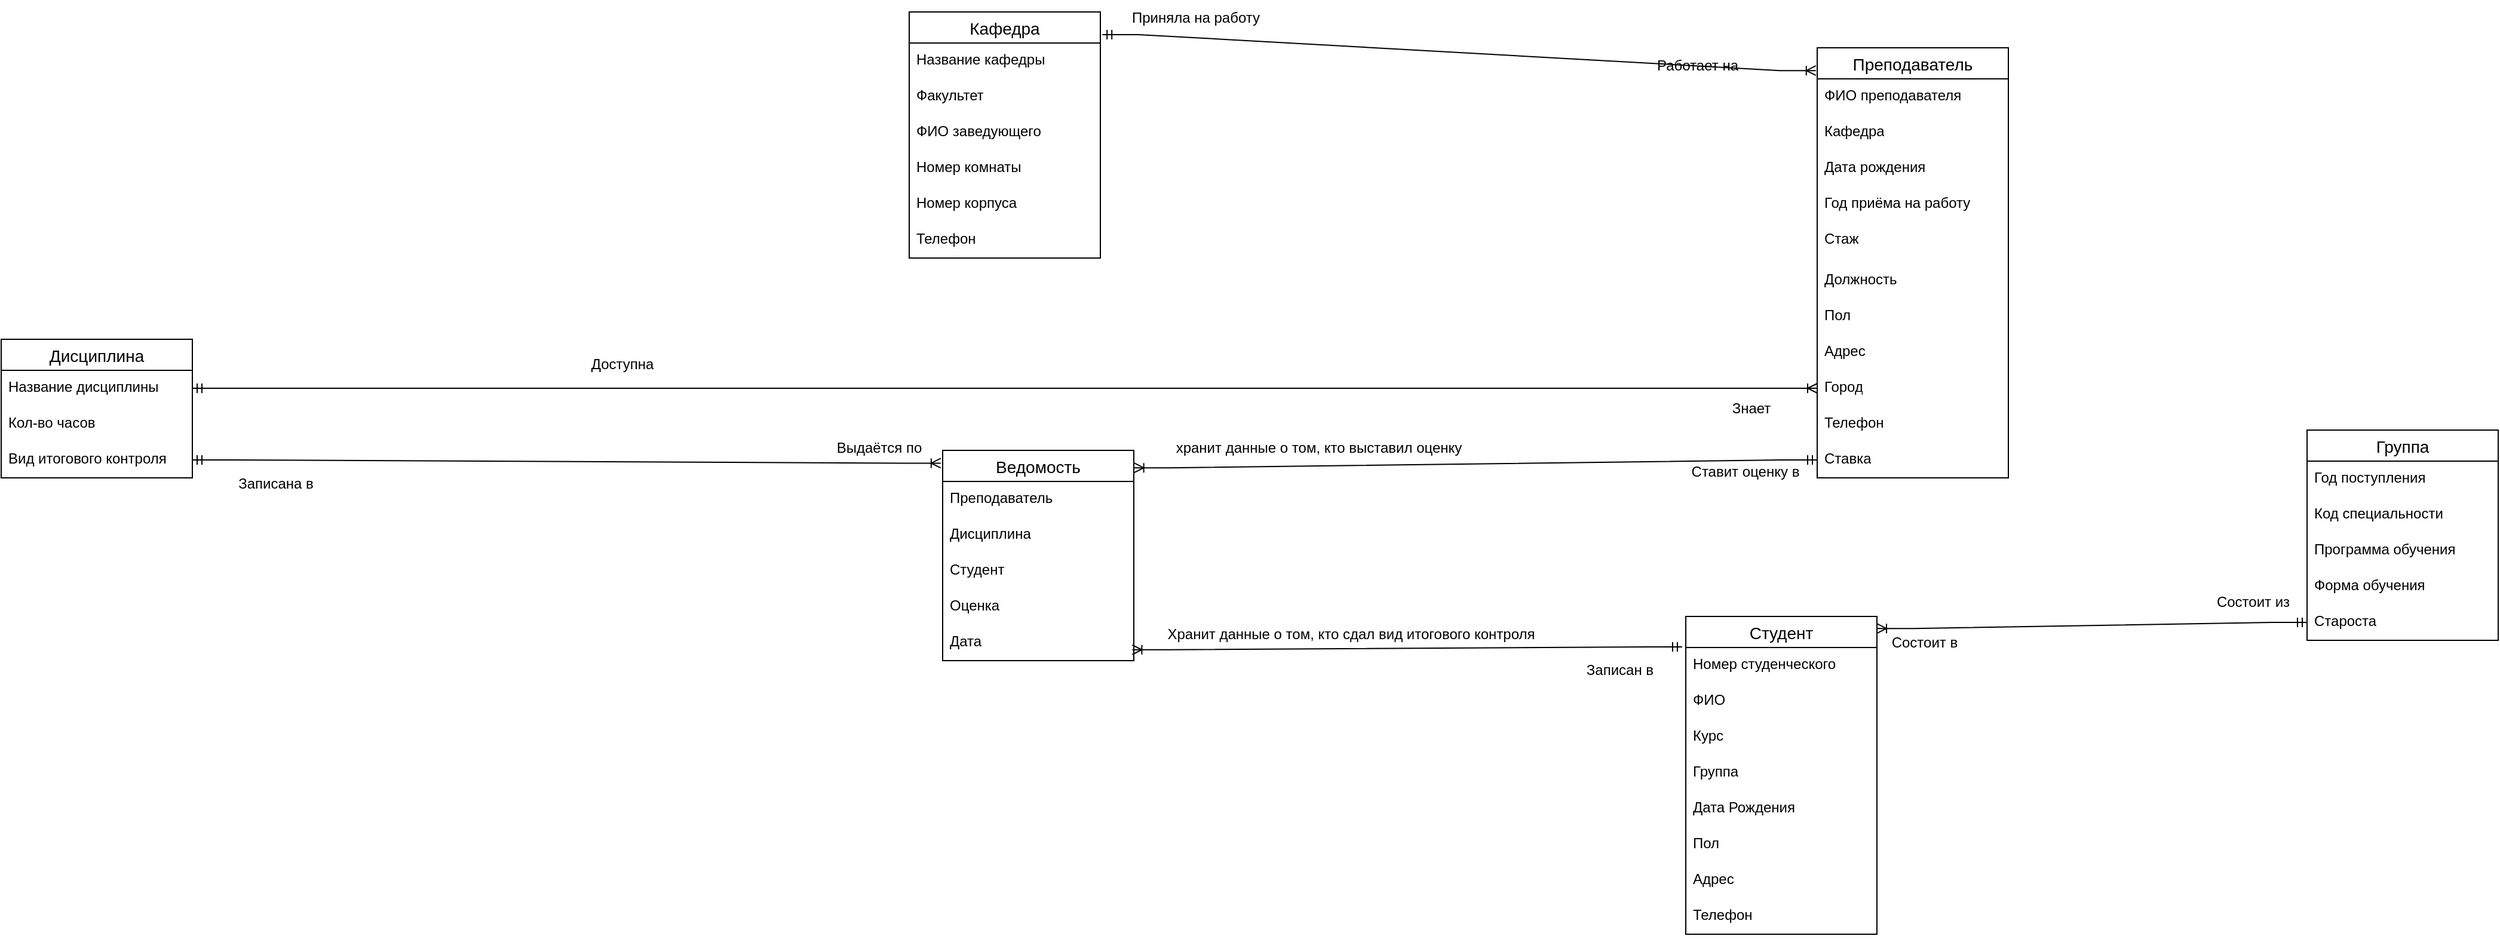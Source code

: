 <mxfile version="21.3.5" type="github" pages="2">
  <diagram name="Страница 1" id="9wwhK91GliaIkrRcYlGO">
    <mxGraphModel dx="1445" dy="314" grid="1" gridSize="10" guides="1" tooltips="1" connect="1" arrows="1" fold="1" page="1" pageScale="1" pageWidth="827" pageHeight="1169" math="0" shadow="0">
      <root>
        <mxCell id="0" />
        <mxCell id="1" parent="0" />
        <mxCell id="qapMyjUpP5S1gtF-CA2f-45" value="Состоит в" style="text;strokeColor=none;align=center;fillColor=none;html=1;verticalAlign=middle;whiteSpace=wrap;rounded=0;" parent="1" vertex="1">
          <mxGeometry x="1050" y="603" width="60" height="30" as="geometry" />
        </mxCell>
        <mxCell id="qapMyjUpP5S1gtF-CA2f-49" value="Состоит из" style="text;strokeColor=none;align=center;fillColor=none;html=1;verticalAlign=middle;whiteSpace=wrap;rounded=0;rotation=0;" parent="1" vertex="1">
          <mxGeometry x="1320" y="569" width="70" height="30" as="geometry" />
        </mxCell>
        <mxCell id="qapMyjUpP5S1gtF-CA2f-57" value="Записан в" style="text;strokeColor=none;align=center;fillColor=none;html=1;verticalAlign=middle;whiteSpace=wrap;rounded=0;" parent="1" vertex="1">
          <mxGeometry x="770" y="626" width="110" height="30" as="geometry" />
        </mxCell>
        <mxCell id="qapMyjUpP5S1gtF-CA2f-59" value="Хранит данные о том, кто сдал вид итогового контроля" style="text;strokeColor=none;align=center;fillColor=none;html=1;verticalAlign=middle;whiteSpace=wrap;rounded=0;" parent="1" vertex="1">
          <mxGeometry x="430" y="596" width="340" height="30" as="geometry" />
        </mxCell>
        <mxCell id="qapMyjUpP5S1gtF-CA2f-65" value="Выдаётся по" style="text;strokeColor=none;align=center;fillColor=none;html=1;verticalAlign=middle;whiteSpace=wrap;rounded=0;rotation=0;" parent="1" vertex="1">
          <mxGeometry x="160" y="440" width="90" height="30" as="geometry" />
        </mxCell>
        <mxCell id="qapMyjUpP5S1gtF-CA2f-66" value="Записана в" style="text;strokeColor=none;align=center;fillColor=none;html=1;verticalAlign=middle;whiteSpace=wrap;rounded=0;rotation=0;" parent="1" vertex="1">
          <mxGeometry x="-340" y="470" width="80" height="30" as="geometry" />
        </mxCell>
        <mxCell id="qapMyjUpP5S1gtF-CA2f-69" value="Работает на" style="text;strokeColor=none;align=center;fillColor=none;html=1;verticalAlign=middle;whiteSpace=wrap;rounded=0;" parent="1" vertex="1">
          <mxGeometry x="840" y="120" width="100" height="30" as="geometry" />
        </mxCell>
        <mxCell id="qapMyjUpP5S1gtF-CA2f-72" value="Знает" style="text;strokeColor=none;align=center;fillColor=none;html=1;verticalAlign=middle;whiteSpace=wrap;rounded=0;rotation=0;" parent="1" vertex="1">
          <mxGeometry x="900" y="407" width="70" height="30" as="geometry" />
        </mxCell>
        <mxCell id="qapMyjUpP5S1gtF-CA2f-74" value="Приняла на работу" style="text;strokeColor=none;align=center;fillColor=none;html=1;verticalAlign=middle;whiteSpace=wrap;rounded=0;" parent="1" vertex="1">
          <mxGeometry x="405" y="80" width="130" height="30" as="geometry" />
        </mxCell>
        <mxCell id="qapMyjUpP5S1gtF-CA2f-80" value="Ставит оценку в" style="text;strokeColor=none;align=center;fillColor=none;html=1;verticalAlign=middle;whiteSpace=wrap;rounded=0;" parent="1" vertex="1">
          <mxGeometry x="880" y="460" width="100" height="30" as="geometry" />
        </mxCell>
        <mxCell id="qapMyjUpP5S1gtF-CA2f-73" value="Доступна" style="text;strokeColor=none;align=center;fillColor=none;html=1;verticalAlign=middle;whiteSpace=wrap;rounded=0;rotation=0;" parent="1" vertex="1">
          <mxGeometry x="-50" y="370" width="80" height="30" as="geometry" />
        </mxCell>
        <mxCell id="q0WOfFYuhFYI3F-BjlvY-1" value="Ведомость" style="swimlane;fontStyle=0;childLayout=stackLayout;horizontal=1;startSize=26;horizontalStack=0;resizeParent=1;resizeParentMax=0;resizeLast=0;collapsible=1;marginBottom=0;align=center;fontSize=14;" vertex="1" parent="1">
          <mxGeometry x="258" y="457" width="160" height="176" as="geometry" />
        </mxCell>
        <mxCell id="q0WOfFYuhFYI3F-BjlvY-2" value="Преподаватель" style="text;strokeColor=none;fillColor=none;spacingLeft=4;spacingRight=4;overflow=hidden;rotatable=0;points=[[0,0.5],[1,0.5]];portConstraint=eastwest;fontSize=12;whiteSpace=wrap;html=1;" vertex="1" parent="q0WOfFYuhFYI3F-BjlvY-1">
          <mxGeometry y="26" width="160" height="30" as="geometry" />
        </mxCell>
        <mxCell id="q0WOfFYuhFYI3F-BjlvY-3" value="Дисциплина" style="text;strokeColor=none;fillColor=none;spacingLeft=4;spacingRight=4;overflow=hidden;rotatable=0;points=[[0,0.5],[1,0.5]];portConstraint=eastwest;fontSize=12;whiteSpace=wrap;html=1;" vertex="1" parent="q0WOfFYuhFYI3F-BjlvY-1">
          <mxGeometry y="56" width="160" height="30" as="geometry" />
        </mxCell>
        <mxCell id="q0WOfFYuhFYI3F-BjlvY-4" value="Студент" style="text;strokeColor=none;fillColor=none;spacingLeft=4;spacingRight=4;overflow=hidden;rotatable=0;points=[[0,0.5],[1,0.5]];portConstraint=eastwest;fontSize=12;whiteSpace=wrap;html=1;" vertex="1" parent="q0WOfFYuhFYI3F-BjlvY-1">
          <mxGeometry y="86" width="160" height="30" as="geometry" />
        </mxCell>
        <mxCell id="q0WOfFYuhFYI3F-BjlvY-5" value="Оценка" style="text;strokeColor=none;fillColor=none;spacingLeft=4;spacingRight=4;overflow=hidden;rotatable=0;points=[[0,0.5],[1,0.5]];portConstraint=eastwest;fontSize=12;whiteSpace=wrap;html=1;" vertex="1" parent="q0WOfFYuhFYI3F-BjlvY-1">
          <mxGeometry y="116" width="160" height="30" as="geometry" />
        </mxCell>
        <mxCell id="q0WOfFYuhFYI3F-BjlvY-6" value="Дата" style="text;strokeColor=none;fillColor=none;spacingLeft=4;spacingRight=4;overflow=hidden;rotatable=0;points=[[0,0.5],[1,0.5]];portConstraint=eastwest;fontSize=12;whiteSpace=wrap;html=1;" vertex="1" parent="q0WOfFYuhFYI3F-BjlvY-1">
          <mxGeometry y="146" width="160" height="30" as="geometry" />
        </mxCell>
        <mxCell id="q0WOfFYuhFYI3F-BjlvY-7" value="Дисциплина" style="swimlane;fontStyle=0;childLayout=stackLayout;horizontal=1;startSize=26;horizontalStack=0;resizeParent=1;resizeParentMax=0;resizeLast=0;collapsible=1;marginBottom=0;align=center;fontSize=14;" vertex="1" parent="1">
          <mxGeometry x="-530" y="364" width="160" height="116" as="geometry" />
        </mxCell>
        <mxCell id="q0WOfFYuhFYI3F-BjlvY-8" value="Название дисциплины" style="text;strokeColor=none;fillColor=none;spacingLeft=4;spacingRight=4;overflow=hidden;rotatable=0;points=[[0,0.5],[1,0.5]];portConstraint=eastwest;fontSize=12;whiteSpace=wrap;html=1;" vertex="1" parent="q0WOfFYuhFYI3F-BjlvY-7">
          <mxGeometry y="26" width="160" height="30" as="geometry" />
        </mxCell>
        <mxCell id="q0WOfFYuhFYI3F-BjlvY-9" value="Кол-во часов" style="text;strokeColor=none;fillColor=none;spacingLeft=4;spacingRight=4;overflow=hidden;rotatable=0;points=[[0,0.5],[1,0.5]];portConstraint=eastwest;fontSize=12;whiteSpace=wrap;html=1;" vertex="1" parent="q0WOfFYuhFYI3F-BjlvY-7">
          <mxGeometry y="56" width="160" height="30" as="geometry" />
        </mxCell>
        <mxCell id="q0WOfFYuhFYI3F-BjlvY-10" value="Вид итогового контроля" style="text;strokeColor=none;fillColor=none;spacingLeft=4;spacingRight=4;overflow=hidden;rotatable=0;points=[[0,0.5],[1,0.5]];portConstraint=eastwest;fontSize=12;whiteSpace=wrap;html=1;" vertex="1" parent="q0WOfFYuhFYI3F-BjlvY-7">
          <mxGeometry y="86" width="160" height="30" as="geometry" />
        </mxCell>
        <mxCell id="q0WOfFYuhFYI3F-BjlvY-15" value="Преподаватель" style="swimlane;fontStyle=0;childLayout=stackLayout;horizontal=1;startSize=26;horizontalStack=0;resizeParent=1;resizeParentMax=0;resizeLast=0;collapsible=1;marginBottom=0;align=center;fontSize=14;" vertex="1" parent="1">
          <mxGeometry x="990" y="120" width="160" height="360" as="geometry" />
        </mxCell>
        <mxCell id="q0WOfFYuhFYI3F-BjlvY-16" value="ФИО преподавателя" style="text;strokeColor=none;fillColor=none;spacingLeft=4;spacingRight=4;overflow=hidden;rotatable=0;points=[[0,0.5],[1,0.5]];portConstraint=eastwest;fontSize=12;whiteSpace=wrap;html=1;" vertex="1" parent="q0WOfFYuhFYI3F-BjlvY-15">
          <mxGeometry y="26" width="160" height="30" as="geometry" />
        </mxCell>
        <mxCell id="q0WOfFYuhFYI3F-BjlvY-17" value="Кафедра" style="text;strokeColor=none;fillColor=none;spacingLeft=4;spacingRight=4;overflow=hidden;rotatable=0;points=[[0,0.5],[1,0.5]];portConstraint=eastwest;fontSize=12;whiteSpace=wrap;html=1;" vertex="1" parent="q0WOfFYuhFYI3F-BjlvY-15">
          <mxGeometry y="56" width="160" height="30" as="geometry" />
        </mxCell>
        <mxCell id="q0WOfFYuhFYI3F-BjlvY-18" value="Дата рождения" style="text;strokeColor=none;fillColor=none;spacingLeft=4;spacingRight=4;overflow=hidden;rotatable=0;points=[[0,0.5],[1,0.5]];portConstraint=eastwest;fontSize=12;whiteSpace=wrap;html=1;" vertex="1" parent="q0WOfFYuhFYI3F-BjlvY-15">
          <mxGeometry y="86" width="160" height="30" as="geometry" />
        </mxCell>
        <mxCell id="q0WOfFYuhFYI3F-BjlvY-19" value="Год приёма на работу" style="text;strokeColor=none;fillColor=none;spacingLeft=4;spacingRight=4;overflow=hidden;rotatable=0;points=[[0,0.5],[1,0.5]];portConstraint=eastwest;fontSize=12;whiteSpace=wrap;html=1;" vertex="1" parent="q0WOfFYuhFYI3F-BjlvY-15">
          <mxGeometry y="116" width="160" height="30" as="geometry" />
        </mxCell>
        <mxCell id="q0WOfFYuhFYI3F-BjlvY-20" value="Стаж" style="text;strokeColor=none;fillColor=none;spacingLeft=4;spacingRight=4;overflow=hidden;rotatable=0;points=[[0,0.5],[1,0.5]];portConstraint=eastwest;fontSize=12;whiteSpace=wrap;html=1;" vertex="1" parent="q0WOfFYuhFYI3F-BjlvY-15">
          <mxGeometry y="146" width="160" height="34" as="geometry" />
        </mxCell>
        <mxCell id="q0WOfFYuhFYI3F-BjlvY-21" value="Должность" style="text;strokeColor=none;fillColor=none;spacingLeft=4;spacingRight=4;overflow=hidden;rotatable=0;points=[[0,0.5],[1,0.5]];portConstraint=eastwest;fontSize=12;whiteSpace=wrap;html=1;" vertex="1" parent="q0WOfFYuhFYI3F-BjlvY-15">
          <mxGeometry y="180" width="160" height="30" as="geometry" />
        </mxCell>
        <mxCell id="q0WOfFYuhFYI3F-BjlvY-22" value="Пол" style="text;strokeColor=none;fillColor=none;spacingLeft=4;spacingRight=4;overflow=hidden;rotatable=0;points=[[0,0.5],[1,0.5]];portConstraint=eastwest;fontSize=12;whiteSpace=wrap;html=1;" vertex="1" parent="q0WOfFYuhFYI3F-BjlvY-15">
          <mxGeometry y="210" width="160" height="30" as="geometry" />
        </mxCell>
        <mxCell id="q0WOfFYuhFYI3F-BjlvY-23" value="Адрес" style="text;strokeColor=none;fillColor=none;spacingLeft=4;spacingRight=4;overflow=hidden;rotatable=0;points=[[0,0.5],[1,0.5]];portConstraint=eastwest;fontSize=12;whiteSpace=wrap;html=1;" vertex="1" parent="q0WOfFYuhFYI3F-BjlvY-15">
          <mxGeometry y="240" width="160" height="30" as="geometry" />
        </mxCell>
        <mxCell id="q0WOfFYuhFYI3F-BjlvY-24" value="Город" style="text;strokeColor=none;fillColor=none;spacingLeft=4;spacingRight=4;overflow=hidden;rotatable=0;points=[[0,0.5],[1,0.5]];portConstraint=eastwest;fontSize=12;whiteSpace=wrap;html=1;" vertex="1" parent="q0WOfFYuhFYI3F-BjlvY-15">
          <mxGeometry y="270" width="160" height="30" as="geometry" />
        </mxCell>
        <mxCell id="q0WOfFYuhFYI3F-BjlvY-25" value="Телефон" style="text;strokeColor=none;fillColor=none;spacingLeft=4;spacingRight=4;overflow=hidden;rotatable=0;points=[[0,0.5],[1,0.5]];portConstraint=eastwest;fontSize=12;whiteSpace=wrap;html=1;" vertex="1" parent="q0WOfFYuhFYI3F-BjlvY-15">
          <mxGeometry y="300" width="160" height="30" as="geometry" />
        </mxCell>
        <mxCell id="q0WOfFYuhFYI3F-BjlvY-26" value="Ставка" style="text;strokeColor=none;fillColor=none;spacingLeft=4;spacingRight=4;overflow=hidden;rotatable=0;points=[[0,0.5],[1,0.5]];portConstraint=eastwest;fontSize=12;whiteSpace=wrap;html=1;" vertex="1" parent="q0WOfFYuhFYI3F-BjlvY-15">
          <mxGeometry y="330" width="160" height="30" as="geometry" />
        </mxCell>
        <mxCell id="q0WOfFYuhFYI3F-BjlvY-27" value="" style="edgeStyle=entityRelationEdgeStyle;fontSize=12;html=1;endArrow=ERoneToMany;startArrow=ERmandOne;rounded=0;entryX=-0.01;entryY=0.061;entryDx=0;entryDy=0;entryPerimeter=0;exitX=1;exitY=0.5;exitDx=0;exitDy=0;" edge="1" parent="1" source="q0WOfFYuhFYI3F-BjlvY-10" target="q0WOfFYuhFYI3F-BjlvY-1">
          <mxGeometry width="100" height="100" relative="1" as="geometry">
            <mxPoint x="-120" y="480" as="sourcePoint" />
            <mxPoint x="190" y="600" as="targetPoint" />
          </mxGeometry>
        </mxCell>
        <mxCell id="q0WOfFYuhFYI3F-BjlvY-31" value="Кафедра" style="swimlane;fontStyle=0;childLayout=stackLayout;horizontal=1;startSize=26;horizontalStack=0;resizeParent=1;resizeParentMax=0;resizeLast=0;collapsible=1;marginBottom=0;align=center;fontSize=14;" vertex="1" parent="1">
          <mxGeometry x="230" y="90" width="160" height="206" as="geometry" />
        </mxCell>
        <mxCell id="q0WOfFYuhFYI3F-BjlvY-32" value="Название кафедры" style="text;strokeColor=none;fillColor=none;spacingLeft=4;spacingRight=4;overflow=hidden;rotatable=0;points=[[0,0.5],[1,0.5]];portConstraint=eastwest;fontSize=12;whiteSpace=wrap;html=1;" vertex="1" parent="q0WOfFYuhFYI3F-BjlvY-31">
          <mxGeometry y="26" width="160" height="30" as="geometry" />
        </mxCell>
        <mxCell id="q0WOfFYuhFYI3F-BjlvY-33" value="Факультет" style="text;strokeColor=none;fillColor=none;spacingLeft=4;spacingRight=4;overflow=hidden;rotatable=0;points=[[0,0.5],[1,0.5]];portConstraint=eastwest;fontSize=12;whiteSpace=wrap;html=1;" vertex="1" parent="q0WOfFYuhFYI3F-BjlvY-31">
          <mxGeometry y="56" width="160" height="30" as="geometry" />
        </mxCell>
        <mxCell id="q0WOfFYuhFYI3F-BjlvY-34" value="ФИО заведующего" style="text;strokeColor=none;fillColor=none;spacingLeft=4;spacingRight=4;overflow=hidden;rotatable=0;points=[[0,0.5],[1,0.5]];portConstraint=eastwest;fontSize=12;whiteSpace=wrap;html=1;" vertex="1" parent="q0WOfFYuhFYI3F-BjlvY-31">
          <mxGeometry y="86" width="160" height="30" as="geometry" />
        </mxCell>
        <mxCell id="q0WOfFYuhFYI3F-BjlvY-35" value="Номер комнаты" style="text;strokeColor=none;fillColor=none;spacingLeft=4;spacingRight=4;overflow=hidden;rotatable=0;points=[[0,0.5],[1,0.5]];portConstraint=eastwest;fontSize=12;whiteSpace=wrap;html=1;" vertex="1" parent="q0WOfFYuhFYI3F-BjlvY-31">
          <mxGeometry y="116" width="160" height="30" as="geometry" />
        </mxCell>
        <mxCell id="q0WOfFYuhFYI3F-BjlvY-37" value="Номер корпуса" style="text;strokeColor=none;fillColor=none;spacingLeft=4;spacingRight=4;overflow=hidden;rotatable=0;points=[[0,0.5],[1,0.5]];portConstraint=eastwest;fontSize=12;whiteSpace=wrap;html=1;" vertex="1" parent="q0WOfFYuhFYI3F-BjlvY-31">
          <mxGeometry y="146" width="160" height="30" as="geometry" />
        </mxCell>
        <mxCell id="q0WOfFYuhFYI3F-BjlvY-38" value="Телефон" style="text;strokeColor=none;fillColor=none;spacingLeft=4;spacingRight=4;overflow=hidden;rotatable=0;points=[[0,0.5],[1,0.5]];portConstraint=eastwest;fontSize=12;whiteSpace=wrap;html=1;" vertex="1" parent="q0WOfFYuhFYI3F-BjlvY-31">
          <mxGeometry y="176" width="160" height="30" as="geometry" />
        </mxCell>
        <mxCell id="q0WOfFYuhFYI3F-BjlvY-39" value="" style="edgeStyle=entityRelationEdgeStyle;fontSize=12;html=1;endArrow=ERoneToMany;startArrow=ERmandOne;rounded=0;entryX=-0.007;entryY=0.053;entryDx=0;entryDy=0;entryPerimeter=0;exitX=1.01;exitY=0.092;exitDx=0;exitDy=0;exitPerimeter=0;" edge="1" parent="1" source="q0WOfFYuhFYI3F-BjlvY-31" target="q0WOfFYuhFYI3F-BjlvY-15">
          <mxGeometry width="100" height="100" relative="1" as="geometry">
            <mxPoint x="430" y="380" as="sourcePoint" />
            <mxPoint x="530" y="280" as="targetPoint" />
          </mxGeometry>
        </mxCell>
        <mxCell id="q0WOfFYuhFYI3F-BjlvY-41" value="" style="edgeStyle=entityRelationEdgeStyle;fontSize=12;html=1;endArrow=ERoneToMany;startArrow=ERmandOne;rounded=0;exitX=1;exitY=0.5;exitDx=0;exitDy=0;entryX=0;entryY=0.5;entryDx=0;entryDy=0;" edge="1" parent="1" source="q0WOfFYuhFYI3F-BjlvY-8" target="q0WOfFYuhFYI3F-BjlvY-24">
          <mxGeometry width="100" height="100" relative="1" as="geometry">
            <mxPoint x="240" y="380" as="sourcePoint" />
            <mxPoint x="340" y="280" as="targetPoint" />
          </mxGeometry>
        </mxCell>
        <mxCell id="q0WOfFYuhFYI3F-BjlvY-44" value="хранит данные о том, кто выставил оценку" style="text;html=1;strokeColor=none;fillColor=none;align=center;verticalAlign=middle;whiteSpace=wrap;rounded=0;" vertex="1" parent="1">
          <mxGeometry x="418" y="440" width="310" height="30" as="geometry" />
        </mxCell>
        <mxCell id="q0WOfFYuhFYI3F-BjlvY-45" value="Группа" style="swimlane;fontStyle=0;childLayout=stackLayout;horizontal=1;startSize=26;horizontalStack=0;resizeParent=1;resizeParentMax=0;resizeLast=0;collapsible=1;marginBottom=0;align=center;fontSize=14;" vertex="1" parent="1">
          <mxGeometry x="1400" y="440" width="160" height="176" as="geometry" />
        </mxCell>
        <mxCell id="q0WOfFYuhFYI3F-BjlvY-46" value="Год поступления" style="text;strokeColor=none;fillColor=none;spacingLeft=4;spacingRight=4;overflow=hidden;rotatable=0;points=[[0,0.5],[1,0.5]];portConstraint=eastwest;fontSize=12;whiteSpace=wrap;html=1;" vertex="1" parent="q0WOfFYuhFYI3F-BjlvY-45">
          <mxGeometry y="26" width="160" height="30" as="geometry" />
        </mxCell>
        <mxCell id="q0WOfFYuhFYI3F-BjlvY-47" value="Код специальности" style="text;strokeColor=none;fillColor=none;spacingLeft=4;spacingRight=4;overflow=hidden;rotatable=0;points=[[0,0.5],[1,0.5]];portConstraint=eastwest;fontSize=12;whiteSpace=wrap;html=1;" vertex="1" parent="q0WOfFYuhFYI3F-BjlvY-45">
          <mxGeometry y="56" width="160" height="30" as="geometry" />
        </mxCell>
        <mxCell id="q0WOfFYuhFYI3F-BjlvY-48" value="Программа обучения" style="text;strokeColor=none;fillColor=none;spacingLeft=4;spacingRight=4;overflow=hidden;rotatable=0;points=[[0,0.5],[1,0.5]];portConstraint=eastwest;fontSize=12;whiteSpace=wrap;html=1;" vertex="1" parent="q0WOfFYuhFYI3F-BjlvY-45">
          <mxGeometry y="86" width="160" height="30" as="geometry" />
        </mxCell>
        <mxCell id="q0WOfFYuhFYI3F-BjlvY-49" value="Форма обучения" style="text;strokeColor=none;fillColor=none;spacingLeft=4;spacingRight=4;overflow=hidden;rotatable=0;points=[[0,0.5],[1,0.5]];portConstraint=eastwest;fontSize=12;whiteSpace=wrap;html=1;" vertex="1" parent="q0WOfFYuhFYI3F-BjlvY-45">
          <mxGeometry y="116" width="160" height="30" as="geometry" />
        </mxCell>
        <mxCell id="q0WOfFYuhFYI3F-BjlvY-50" value="Староста" style="text;strokeColor=none;fillColor=none;spacingLeft=4;spacingRight=4;overflow=hidden;rotatable=0;points=[[0,0.5],[1,0.5]];portConstraint=eastwest;fontSize=12;whiteSpace=wrap;html=1;" vertex="1" parent="q0WOfFYuhFYI3F-BjlvY-45">
          <mxGeometry y="146" width="160" height="30" as="geometry" />
        </mxCell>
        <mxCell id="q0WOfFYuhFYI3F-BjlvY-51" value="" style="edgeStyle=entityRelationEdgeStyle;fontSize=12;html=1;endArrow=ERoneToMany;startArrow=ERmandOne;rounded=0;exitX=0;exitY=0.5;exitDx=0;exitDy=0;entryX=1;entryY=0.038;entryDx=0;entryDy=0;entryPerimeter=0;" edge="1" parent="1" source="q0WOfFYuhFYI3F-BjlvY-50" target="q0WOfFYuhFYI3F-BjlvY-52">
          <mxGeometry width="100" height="100" relative="1" as="geometry">
            <mxPoint x="770" y="670" as="sourcePoint" />
            <mxPoint x="870" y="570" as="targetPoint" />
          </mxGeometry>
        </mxCell>
        <mxCell id="q0WOfFYuhFYI3F-BjlvY-52" value="Студент" style="swimlane;fontStyle=0;childLayout=stackLayout;horizontal=1;startSize=26;horizontalStack=0;resizeParent=1;resizeParentMax=0;resizeLast=0;collapsible=1;marginBottom=0;align=center;fontSize=14;" vertex="1" parent="1">
          <mxGeometry x="880" y="596" width="160" height="266" as="geometry" />
        </mxCell>
        <mxCell id="q0WOfFYuhFYI3F-BjlvY-53" value="Номер студенческого" style="text;strokeColor=none;fillColor=none;spacingLeft=4;spacingRight=4;overflow=hidden;rotatable=0;points=[[0,0.5],[1,0.5]];portConstraint=eastwest;fontSize=12;whiteSpace=wrap;html=1;" vertex="1" parent="q0WOfFYuhFYI3F-BjlvY-52">
          <mxGeometry y="26" width="160" height="30" as="geometry" />
        </mxCell>
        <mxCell id="q0WOfFYuhFYI3F-BjlvY-54" value="ФИО" style="text;strokeColor=none;fillColor=none;spacingLeft=4;spacingRight=4;overflow=hidden;rotatable=0;points=[[0,0.5],[1,0.5]];portConstraint=eastwest;fontSize=12;whiteSpace=wrap;html=1;" vertex="1" parent="q0WOfFYuhFYI3F-BjlvY-52">
          <mxGeometry y="56" width="160" height="30" as="geometry" />
        </mxCell>
        <mxCell id="q0WOfFYuhFYI3F-BjlvY-55" value="Курс" style="text;strokeColor=none;fillColor=none;spacingLeft=4;spacingRight=4;overflow=hidden;rotatable=0;points=[[0,0.5],[1,0.5]];portConstraint=eastwest;fontSize=12;whiteSpace=wrap;html=1;" vertex="1" parent="q0WOfFYuhFYI3F-BjlvY-52">
          <mxGeometry y="86" width="160" height="30" as="geometry" />
        </mxCell>
        <mxCell id="q0WOfFYuhFYI3F-BjlvY-56" value="Группа" style="text;strokeColor=none;fillColor=none;spacingLeft=4;spacingRight=4;overflow=hidden;rotatable=0;points=[[0,0.5],[1,0.5]];portConstraint=eastwest;fontSize=12;whiteSpace=wrap;html=1;" vertex="1" parent="q0WOfFYuhFYI3F-BjlvY-52">
          <mxGeometry y="116" width="160" height="30" as="geometry" />
        </mxCell>
        <mxCell id="q0WOfFYuhFYI3F-BjlvY-57" value="Дата Рождения" style="text;strokeColor=none;fillColor=none;spacingLeft=4;spacingRight=4;overflow=hidden;rotatable=0;points=[[0,0.5],[1,0.5]];portConstraint=eastwest;fontSize=12;whiteSpace=wrap;html=1;" vertex="1" parent="q0WOfFYuhFYI3F-BjlvY-52">
          <mxGeometry y="146" width="160" height="30" as="geometry" />
        </mxCell>
        <mxCell id="q0WOfFYuhFYI3F-BjlvY-58" value="Пол" style="text;strokeColor=none;fillColor=none;spacingLeft=4;spacingRight=4;overflow=hidden;rotatable=0;points=[[0,0.5],[1,0.5]];portConstraint=eastwest;fontSize=12;whiteSpace=wrap;html=1;" vertex="1" parent="q0WOfFYuhFYI3F-BjlvY-52">
          <mxGeometry y="176" width="160" height="30" as="geometry" />
        </mxCell>
        <mxCell id="q0WOfFYuhFYI3F-BjlvY-59" value="Адрес" style="text;strokeColor=none;fillColor=none;spacingLeft=4;spacingRight=4;overflow=hidden;rotatable=0;points=[[0,0.5],[1,0.5]];portConstraint=eastwest;fontSize=12;whiteSpace=wrap;html=1;" vertex="1" parent="q0WOfFYuhFYI3F-BjlvY-52">
          <mxGeometry y="206" width="160" height="30" as="geometry" />
        </mxCell>
        <mxCell id="q0WOfFYuhFYI3F-BjlvY-60" value="Телефон" style="text;strokeColor=none;fillColor=none;spacingLeft=4;spacingRight=4;overflow=hidden;rotatable=0;points=[[0,0.5],[1,0.5]];portConstraint=eastwest;fontSize=12;whiteSpace=wrap;html=1;" vertex="1" parent="q0WOfFYuhFYI3F-BjlvY-52">
          <mxGeometry y="236" width="160" height="30" as="geometry" />
        </mxCell>
        <mxCell id="q0WOfFYuhFYI3F-BjlvY-64" value="" style="edgeStyle=entityRelationEdgeStyle;fontSize=12;html=1;endArrow=ERoneToMany;startArrow=ERmandOne;rounded=0;entryX=1.002;entryY=0.083;entryDx=0;entryDy=0;entryPerimeter=0;exitX=0;exitY=0.5;exitDx=0;exitDy=0;" edge="1" parent="1" source="q0WOfFYuhFYI3F-BjlvY-26" target="q0WOfFYuhFYI3F-BjlvY-1">
          <mxGeometry width="100" height="100" relative="1" as="geometry">
            <mxPoint x="650" y="520" as="sourcePoint" />
            <mxPoint x="750" y="420" as="targetPoint" />
          </mxGeometry>
        </mxCell>
        <mxCell id="q0WOfFYuhFYI3F-BjlvY-65" value="" style="edgeStyle=entityRelationEdgeStyle;fontSize=12;html=1;endArrow=ERoneToMany;startArrow=ERmandOne;rounded=0;entryX=0.992;entryY=0.696;entryDx=0;entryDy=0;entryPerimeter=0;exitX=-0.019;exitY=0.096;exitDx=0;exitDy=0;exitPerimeter=0;" edge="1" parent="1" source="q0WOfFYuhFYI3F-BjlvY-52" target="q0WOfFYuhFYI3F-BjlvY-6">
          <mxGeometry width="100" height="100" relative="1" as="geometry">
            <mxPoint x="780" y="720" as="sourcePoint" />
            <mxPoint x="430" y="670" as="targetPoint" />
          </mxGeometry>
        </mxCell>
      </root>
    </mxGraphModel>
  </diagram>
  <diagram id="mwEvJ0knUdoNnHsiQLMD" name="Страница 2">
    <mxGraphModel dx="1750" dy="890" grid="1" gridSize="10" guides="1" tooltips="1" connect="1" arrows="1" fold="1" page="1" pageScale="1" pageWidth="827" pageHeight="1169" math="0" shadow="0">
      <root>
        <mxCell id="0" />
        <mxCell id="1" parent="0" />
        <mxCell id="0xyqXFvbZRdJfBblDD45-14" value="Кафедры" style="shape=table;startSize=30;container=1;collapsible=1;childLayout=tableLayout;fixedRows=1;rowLines=0;fontStyle=1;align=center;resizeLast=1;html=1;" parent="1" vertex="1">
          <mxGeometry x="140" y="130" width="180" height="210" as="geometry" />
        </mxCell>
        <mxCell id="0xyqXFvbZRdJfBblDD45-15" value="" style="shape=tableRow;horizontal=0;startSize=0;swimlaneHead=0;swimlaneBody=0;fillColor=none;collapsible=0;dropTarget=0;points=[[0,0.5],[1,0.5]];portConstraint=eastwest;top=0;left=0;right=0;bottom=1;" parent="0xyqXFvbZRdJfBblDD45-14" vertex="1">
          <mxGeometry y="30" width="180" height="30" as="geometry" />
        </mxCell>
        <mxCell id="0xyqXFvbZRdJfBblDD45-16" value="PK" style="shape=partialRectangle;connectable=0;fillColor=none;top=0;left=0;bottom=0;right=0;fontStyle=1;overflow=hidden;whiteSpace=wrap;html=1;" parent="0xyqXFvbZRdJfBblDD45-15" vertex="1">
          <mxGeometry width="30" height="30" as="geometry">
            <mxRectangle width="30" height="30" as="alternateBounds" />
          </mxGeometry>
        </mxCell>
        <mxCell id="0xyqXFvbZRdJfBblDD45-17" value="Номер корпуса" style="shape=partialRectangle;connectable=0;fillColor=none;top=0;left=0;bottom=0;right=0;align=left;spacingLeft=6;fontStyle=5;overflow=hidden;whiteSpace=wrap;html=1;" parent="0xyqXFvbZRdJfBblDD45-15" vertex="1">
          <mxGeometry x="30" width="150" height="30" as="geometry">
            <mxRectangle width="150" height="30" as="alternateBounds" />
          </mxGeometry>
        </mxCell>
        <mxCell id="1oMEk-Cyd92wSIfGo5HY-2" value="" style="shape=tableRow;horizontal=0;startSize=0;swimlaneHead=0;swimlaneBody=0;fillColor=none;collapsible=0;dropTarget=0;points=[[0,0.5],[1,0.5]];portConstraint=eastwest;top=0;left=0;right=0;bottom=0;" parent="0xyqXFvbZRdJfBblDD45-14" vertex="1">
          <mxGeometry y="60" width="180" height="30" as="geometry" />
        </mxCell>
        <mxCell id="1oMEk-Cyd92wSIfGo5HY-3" value="" style="shape=partialRectangle;connectable=0;fillColor=none;top=0;left=0;bottom=0;right=0;editable=1;overflow=hidden;" parent="1oMEk-Cyd92wSIfGo5HY-2" vertex="1">
          <mxGeometry width="30" height="30" as="geometry">
            <mxRectangle width="30" height="30" as="alternateBounds" />
          </mxGeometry>
        </mxCell>
        <mxCell id="1oMEk-Cyd92wSIfGo5HY-4" value="ID кафедры" style="shape=partialRectangle;connectable=0;fillColor=none;top=0;left=0;bottom=0;right=0;align=left;spacingLeft=6;overflow=hidden;" parent="1oMEk-Cyd92wSIfGo5HY-2" vertex="1">
          <mxGeometry x="30" width="150" height="30" as="geometry">
            <mxRectangle width="150" height="30" as="alternateBounds" />
          </mxGeometry>
        </mxCell>
        <mxCell id="0xyqXFvbZRdJfBblDD45-18" value="" style="shape=tableRow;horizontal=0;startSize=0;swimlaneHead=0;swimlaneBody=0;fillColor=none;collapsible=0;dropTarget=0;points=[[0,0.5],[1,0.5]];portConstraint=eastwest;top=0;left=0;right=0;bottom=0;" parent="0xyqXFvbZRdJfBblDD45-14" vertex="1">
          <mxGeometry y="90" width="180" height="30" as="geometry" />
        </mxCell>
        <mxCell id="0xyqXFvbZRdJfBblDD45-19" value="" style="shape=partialRectangle;connectable=0;fillColor=none;top=0;left=0;bottom=0;right=0;editable=1;overflow=hidden;whiteSpace=wrap;html=1;" parent="0xyqXFvbZRdJfBblDD45-18" vertex="1">
          <mxGeometry width="30" height="30" as="geometry">
            <mxRectangle width="30" height="30" as="alternateBounds" />
          </mxGeometry>
        </mxCell>
        <mxCell id="0xyqXFvbZRdJfBblDD45-20" value="Название кафедры" style="shape=partialRectangle;connectable=0;fillColor=none;top=0;left=0;bottom=0;right=0;align=left;spacingLeft=6;overflow=hidden;whiteSpace=wrap;html=1;" parent="0xyqXFvbZRdJfBblDD45-18" vertex="1">
          <mxGeometry x="30" width="150" height="30" as="geometry">
            <mxRectangle width="150" height="30" as="alternateBounds" />
          </mxGeometry>
        </mxCell>
        <mxCell id="0xyqXFvbZRdJfBblDD45-21" value="" style="shape=tableRow;horizontal=0;startSize=0;swimlaneHead=0;swimlaneBody=0;fillColor=none;collapsible=0;dropTarget=0;points=[[0,0.5],[1,0.5]];portConstraint=eastwest;top=0;left=0;right=0;bottom=0;" parent="0xyqXFvbZRdJfBblDD45-14" vertex="1">
          <mxGeometry y="120" width="180" height="30" as="geometry" />
        </mxCell>
        <mxCell id="0xyqXFvbZRdJfBblDD45-22" value="" style="shape=partialRectangle;connectable=0;fillColor=none;top=0;left=0;bottom=0;right=0;editable=1;overflow=hidden;whiteSpace=wrap;html=1;" parent="0xyqXFvbZRdJfBblDD45-21" vertex="1">
          <mxGeometry width="30" height="30" as="geometry">
            <mxRectangle width="30" height="30" as="alternateBounds" />
          </mxGeometry>
        </mxCell>
        <mxCell id="0xyqXFvbZRdJfBblDD45-23" value="Факультет" style="shape=partialRectangle;connectable=0;fillColor=none;top=0;left=0;bottom=0;right=0;align=left;spacingLeft=6;overflow=hidden;whiteSpace=wrap;html=1;" parent="0xyqXFvbZRdJfBblDD45-21" vertex="1">
          <mxGeometry x="30" width="150" height="30" as="geometry">
            <mxRectangle width="150" height="30" as="alternateBounds" />
          </mxGeometry>
        </mxCell>
        <mxCell id="0xyqXFvbZRdJfBblDD45-24" value="" style="shape=tableRow;horizontal=0;startSize=0;swimlaneHead=0;swimlaneBody=0;fillColor=none;collapsible=0;dropTarget=0;points=[[0,0.5],[1,0.5]];portConstraint=eastwest;top=0;left=0;right=0;bottom=0;" parent="0xyqXFvbZRdJfBblDD45-14" vertex="1">
          <mxGeometry y="150" width="180" height="30" as="geometry" />
        </mxCell>
        <mxCell id="0xyqXFvbZRdJfBblDD45-25" value="" style="shape=partialRectangle;connectable=0;fillColor=none;top=0;left=0;bottom=0;right=0;editable=1;overflow=hidden;whiteSpace=wrap;html=1;" parent="0xyqXFvbZRdJfBblDD45-24" vertex="1">
          <mxGeometry width="30" height="30" as="geometry">
            <mxRectangle width="30" height="30" as="alternateBounds" />
          </mxGeometry>
        </mxCell>
        <mxCell id="0xyqXFvbZRdJfBblDD45-26" value="Номер комнаты" style="shape=partialRectangle;connectable=0;fillColor=none;top=0;left=0;bottom=0;right=0;align=left;spacingLeft=6;overflow=hidden;whiteSpace=wrap;html=1;" parent="0xyqXFvbZRdJfBblDD45-24" vertex="1">
          <mxGeometry x="30" width="150" height="30" as="geometry">
            <mxRectangle width="150" height="30" as="alternateBounds" />
          </mxGeometry>
        </mxCell>
        <mxCell id="1oMEk-Cyd92wSIfGo5HY-6" value="" style="shape=tableRow;horizontal=0;startSize=0;swimlaneHead=0;swimlaneBody=0;fillColor=none;collapsible=0;dropTarget=0;points=[[0,0.5],[1,0.5]];portConstraint=eastwest;top=0;left=0;right=0;bottom=0;" parent="0xyqXFvbZRdJfBblDD45-14" vertex="1">
          <mxGeometry y="180" width="180" height="30" as="geometry" />
        </mxCell>
        <mxCell id="1oMEk-Cyd92wSIfGo5HY-7" value="" style="shape=partialRectangle;connectable=0;fillColor=none;top=0;left=0;bottom=0;right=0;editable=1;overflow=hidden;" parent="1oMEk-Cyd92wSIfGo5HY-6" vertex="1">
          <mxGeometry width="30" height="30" as="geometry">
            <mxRectangle width="30" height="30" as="alternateBounds" />
          </mxGeometry>
        </mxCell>
        <mxCell id="1oMEk-Cyd92wSIfGo5HY-8" value="Телефон" style="shape=partialRectangle;connectable=0;fillColor=none;top=0;left=0;bottom=0;right=0;align=left;spacingLeft=6;overflow=hidden;" parent="1oMEk-Cyd92wSIfGo5HY-6" vertex="1">
          <mxGeometry x="30" width="150" height="30" as="geometry">
            <mxRectangle width="150" height="30" as="alternateBounds" />
          </mxGeometry>
        </mxCell>
        <mxCell id="1oMEk-Cyd92wSIfGo5HY-9" value="Преподаватели" style="shape=table;startSize=30;container=1;collapsible=1;childLayout=tableLayout;fixedRows=1;rowLines=0;fontStyle=1;align=center;resizeLast=1;html=1;" parent="1" vertex="1">
          <mxGeometry x="480" y="130" width="180" height="390" as="geometry" />
        </mxCell>
        <mxCell id="1oMEk-Cyd92wSIfGo5HY-10" value="" style="shape=tableRow;horizontal=0;startSize=0;swimlaneHead=0;swimlaneBody=0;fillColor=none;collapsible=0;dropTarget=0;points=[[0,0.5],[1,0.5]];portConstraint=eastwest;top=0;left=0;right=0;bottom=1;" parent="1oMEk-Cyd92wSIfGo5HY-9" vertex="1">
          <mxGeometry y="30" width="180" height="30" as="geometry" />
        </mxCell>
        <mxCell id="1oMEk-Cyd92wSIfGo5HY-11" value="PK" style="shape=partialRectangle;connectable=0;fillColor=none;top=0;left=0;bottom=0;right=0;fontStyle=1;overflow=hidden;whiteSpace=wrap;html=1;" parent="1oMEk-Cyd92wSIfGo5HY-10" vertex="1">
          <mxGeometry width="60" height="30" as="geometry">
            <mxRectangle width="60" height="30" as="alternateBounds" />
          </mxGeometry>
        </mxCell>
        <mxCell id="1oMEk-Cyd92wSIfGo5HY-12" value="ID пропуска" style="shape=partialRectangle;connectable=0;fillColor=none;top=0;left=0;bottom=0;right=0;align=left;spacingLeft=6;fontStyle=5;overflow=hidden;whiteSpace=wrap;html=1;" parent="1oMEk-Cyd92wSIfGo5HY-10" vertex="1">
          <mxGeometry x="60" width="120" height="30" as="geometry">
            <mxRectangle width="120" height="30" as="alternateBounds" />
          </mxGeometry>
        </mxCell>
        <mxCell id="CzD12s3x3KVzy3KXLSVu-8" value="" style="shape=tableRow;horizontal=0;startSize=0;swimlaneHead=0;swimlaneBody=0;fillColor=none;collapsible=0;dropTarget=0;points=[[0,0.5],[1,0.5]];portConstraint=eastwest;top=0;left=0;right=0;bottom=0;" parent="1oMEk-Cyd92wSIfGo5HY-9" vertex="1">
          <mxGeometry y="60" width="180" height="30" as="geometry" />
        </mxCell>
        <mxCell id="CzD12s3x3KVzy3KXLSVu-9" value="" style="shape=partialRectangle;connectable=0;fillColor=none;top=0;left=0;bottom=0;right=0;editable=1;overflow=hidden;" parent="CzD12s3x3KVzy3KXLSVu-8" vertex="1">
          <mxGeometry width="60" height="30" as="geometry">
            <mxRectangle width="60" height="30" as="alternateBounds" />
          </mxGeometry>
        </mxCell>
        <mxCell id="CzD12s3x3KVzy3KXLSVu-10" value="ФИО" style="shape=partialRectangle;connectable=0;fillColor=none;top=0;left=0;bottom=0;right=0;align=left;spacingLeft=6;overflow=hidden;" parent="CzD12s3x3KVzy3KXLSVu-8" vertex="1">
          <mxGeometry x="60" width="120" height="30" as="geometry">
            <mxRectangle width="120" height="30" as="alternateBounds" />
          </mxGeometry>
        </mxCell>
        <mxCell id="CzD12s3x3KVzy3KXLSVu-2" value="" style="shape=tableRow;horizontal=0;startSize=0;swimlaneHead=0;swimlaneBody=0;fillColor=none;collapsible=0;dropTarget=0;points=[[0,0.5],[1,0.5]];portConstraint=eastwest;top=0;left=0;right=0;bottom=0;" parent="1oMEk-Cyd92wSIfGo5HY-9" vertex="1">
          <mxGeometry y="90" width="180" height="30" as="geometry" />
        </mxCell>
        <mxCell id="CzD12s3x3KVzy3KXLSVu-3" value="FK" style="shape=partialRectangle;connectable=0;fillColor=none;top=0;left=0;bottom=0;right=0;fontStyle=0;overflow=hidden;whiteSpace=wrap;html=1;" parent="CzD12s3x3KVzy3KXLSVu-2" vertex="1">
          <mxGeometry width="60" height="30" as="geometry">
            <mxRectangle width="60" height="30" as="alternateBounds" />
          </mxGeometry>
        </mxCell>
        <mxCell id="CzD12s3x3KVzy3KXLSVu-4" value="ID кафедры" style="shape=partialRectangle;connectable=0;fillColor=none;top=0;left=0;bottom=0;right=0;align=left;spacingLeft=6;fontStyle=0;overflow=hidden;whiteSpace=wrap;html=1;" parent="CzD12s3x3KVzy3KXLSVu-2" vertex="1">
          <mxGeometry x="60" width="120" height="30" as="geometry">
            <mxRectangle width="120" height="30" as="alternateBounds" />
          </mxGeometry>
        </mxCell>
        <mxCell id="1oMEk-Cyd92wSIfGo5HY-16" value="" style="shape=tableRow;horizontal=0;startSize=0;swimlaneHead=0;swimlaneBody=0;fillColor=none;collapsible=0;dropTarget=0;points=[[0,0.5],[1,0.5]];portConstraint=eastwest;top=0;left=0;right=0;bottom=0;" parent="1oMEk-Cyd92wSIfGo5HY-9" vertex="1">
          <mxGeometry y="120" width="180" height="30" as="geometry" />
        </mxCell>
        <mxCell id="1oMEk-Cyd92wSIfGo5HY-17" value="" style="shape=partialRectangle;connectable=0;fillColor=none;top=0;left=0;bottom=0;right=0;editable=1;overflow=hidden;whiteSpace=wrap;html=1;" parent="1oMEk-Cyd92wSIfGo5HY-16" vertex="1">
          <mxGeometry width="60" height="30" as="geometry">
            <mxRectangle width="60" height="30" as="alternateBounds" />
          </mxGeometry>
        </mxCell>
        <mxCell id="1oMEk-Cyd92wSIfGo5HY-18" value="Дата рождения" style="shape=partialRectangle;connectable=0;fillColor=none;top=0;left=0;bottom=0;right=0;align=left;spacingLeft=6;overflow=hidden;whiteSpace=wrap;html=1;" parent="1oMEk-Cyd92wSIfGo5HY-16" vertex="1">
          <mxGeometry x="60" width="120" height="30" as="geometry">
            <mxRectangle width="120" height="30" as="alternateBounds" />
          </mxGeometry>
        </mxCell>
        <mxCell id="1oMEk-Cyd92wSIfGo5HY-19" value="" style="shape=tableRow;horizontal=0;startSize=0;swimlaneHead=0;swimlaneBody=0;fillColor=none;collapsible=0;dropTarget=0;points=[[0,0.5],[1,0.5]];portConstraint=eastwest;top=0;left=0;right=0;bottom=0;" parent="1oMEk-Cyd92wSIfGo5HY-9" vertex="1">
          <mxGeometry y="150" width="180" height="30" as="geometry" />
        </mxCell>
        <mxCell id="1oMEk-Cyd92wSIfGo5HY-20" value="" style="shape=partialRectangle;connectable=0;fillColor=none;top=0;left=0;bottom=0;right=0;editable=1;overflow=hidden;whiteSpace=wrap;html=1;" parent="1oMEk-Cyd92wSIfGo5HY-19" vertex="1">
          <mxGeometry width="60" height="30" as="geometry">
            <mxRectangle width="60" height="30" as="alternateBounds" />
          </mxGeometry>
        </mxCell>
        <mxCell id="1oMEk-Cyd92wSIfGo5HY-21" value="Год приёма на работу" style="shape=partialRectangle;connectable=0;fillColor=none;top=0;left=0;bottom=0;right=0;align=left;spacingLeft=6;overflow=hidden;whiteSpace=wrap;html=1;" parent="1oMEk-Cyd92wSIfGo5HY-19" vertex="1">
          <mxGeometry x="60" width="120" height="30" as="geometry">
            <mxRectangle width="120" height="30" as="alternateBounds" />
          </mxGeometry>
        </mxCell>
        <mxCell id="1oMEk-Cyd92wSIfGo5HY-23" value="" style="shape=tableRow;horizontal=0;startSize=0;swimlaneHead=0;swimlaneBody=0;fillColor=none;collapsible=0;dropTarget=0;points=[[0,0.5],[1,0.5]];portConstraint=eastwest;top=0;left=0;right=0;bottom=0;" parent="1oMEk-Cyd92wSIfGo5HY-9" vertex="1">
          <mxGeometry y="180" width="180" height="30" as="geometry" />
        </mxCell>
        <mxCell id="1oMEk-Cyd92wSIfGo5HY-24" value="" style="shape=partialRectangle;connectable=0;fillColor=none;top=0;left=0;bottom=0;right=0;editable=1;overflow=hidden;" parent="1oMEk-Cyd92wSIfGo5HY-23" vertex="1">
          <mxGeometry width="60" height="30" as="geometry">
            <mxRectangle width="60" height="30" as="alternateBounds" />
          </mxGeometry>
        </mxCell>
        <mxCell id="1oMEk-Cyd92wSIfGo5HY-25" value="Стаж" style="shape=partialRectangle;connectable=0;fillColor=none;top=0;left=0;bottom=0;right=0;align=left;spacingLeft=6;overflow=hidden;" parent="1oMEk-Cyd92wSIfGo5HY-23" vertex="1">
          <mxGeometry x="60" width="120" height="30" as="geometry">
            <mxRectangle width="120" height="30" as="alternateBounds" />
          </mxGeometry>
        </mxCell>
        <mxCell id="1oMEk-Cyd92wSIfGo5HY-27" value="" style="shape=tableRow;horizontal=0;startSize=0;swimlaneHead=0;swimlaneBody=0;fillColor=none;collapsible=0;dropTarget=0;points=[[0,0.5],[1,0.5]];portConstraint=eastwest;top=0;left=0;right=0;bottom=0;" parent="1oMEk-Cyd92wSIfGo5HY-9" vertex="1">
          <mxGeometry y="210" width="180" height="30" as="geometry" />
        </mxCell>
        <mxCell id="1oMEk-Cyd92wSIfGo5HY-28" value="" style="shape=partialRectangle;connectable=0;fillColor=none;top=0;left=0;bottom=0;right=0;editable=1;overflow=hidden;" parent="1oMEk-Cyd92wSIfGo5HY-27" vertex="1">
          <mxGeometry width="60" height="30" as="geometry">
            <mxRectangle width="60" height="30" as="alternateBounds" />
          </mxGeometry>
        </mxCell>
        <mxCell id="1oMEk-Cyd92wSIfGo5HY-29" value="Должность" style="shape=partialRectangle;connectable=0;fillColor=none;top=0;left=0;bottom=0;right=0;align=left;spacingLeft=6;overflow=hidden;" parent="1oMEk-Cyd92wSIfGo5HY-27" vertex="1">
          <mxGeometry x="60" width="120" height="30" as="geometry">
            <mxRectangle width="120" height="30" as="alternateBounds" />
          </mxGeometry>
        </mxCell>
        <mxCell id="1oMEk-Cyd92wSIfGo5HY-31" value="" style="shape=tableRow;horizontal=0;startSize=0;swimlaneHead=0;swimlaneBody=0;fillColor=none;collapsible=0;dropTarget=0;points=[[0,0.5],[1,0.5]];portConstraint=eastwest;top=0;left=0;right=0;bottom=0;" parent="1oMEk-Cyd92wSIfGo5HY-9" vertex="1">
          <mxGeometry y="240" width="180" height="30" as="geometry" />
        </mxCell>
        <mxCell id="1oMEk-Cyd92wSIfGo5HY-32" value="" style="shape=partialRectangle;connectable=0;fillColor=none;top=0;left=0;bottom=0;right=0;editable=1;overflow=hidden;" parent="1oMEk-Cyd92wSIfGo5HY-31" vertex="1">
          <mxGeometry width="60" height="30" as="geometry">
            <mxRectangle width="60" height="30" as="alternateBounds" />
          </mxGeometry>
        </mxCell>
        <mxCell id="1oMEk-Cyd92wSIfGo5HY-33" value="Пол" style="shape=partialRectangle;connectable=0;fillColor=none;top=0;left=0;bottom=0;right=0;align=left;spacingLeft=6;overflow=hidden;" parent="1oMEk-Cyd92wSIfGo5HY-31" vertex="1">
          <mxGeometry x="60" width="120" height="30" as="geometry">
            <mxRectangle width="120" height="30" as="alternateBounds" />
          </mxGeometry>
        </mxCell>
        <mxCell id="1oMEk-Cyd92wSIfGo5HY-35" value="" style="shape=tableRow;horizontal=0;startSize=0;swimlaneHead=0;swimlaneBody=0;fillColor=none;collapsible=0;dropTarget=0;points=[[0,0.5],[1,0.5]];portConstraint=eastwest;top=0;left=0;right=0;bottom=0;" parent="1oMEk-Cyd92wSIfGo5HY-9" vertex="1">
          <mxGeometry y="270" width="180" height="30" as="geometry" />
        </mxCell>
        <mxCell id="1oMEk-Cyd92wSIfGo5HY-36" value="" style="shape=partialRectangle;connectable=0;fillColor=none;top=0;left=0;bottom=0;right=0;editable=1;overflow=hidden;" parent="1oMEk-Cyd92wSIfGo5HY-35" vertex="1">
          <mxGeometry width="60" height="30" as="geometry">
            <mxRectangle width="60" height="30" as="alternateBounds" />
          </mxGeometry>
        </mxCell>
        <mxCell id="1oMEk-Cyd92wSIfGo5HY-37" value="Адрес" style="shape=partialRectangle;connectable=0;fillColor=none;top=0;left=0;bottom=0;right=0;align=left;spacingLeft=6;overflow=hidden;" parent="1oMEk-Cyd92wSIfGo5HY-35" vertex="1">
          <mxGeometry x="60" width="120" height="30" as="geometry">
            <mxRectangle width="120" height="30" as="alternateBounds" />
          </mxGeometry>
        </mxCell>
        <mxCell id="1oMEk-Cyd92wSIfGo5HY-39" value="" style="shape=tableRow;horizontal=0;startSize=0;swimlaneHead=0;swimlaneBody=0;fillColor=none;collapsible=0;dropTarget=0;points=[[0,0.5],[1,0.5]];portConstraint=eastwest;top=0;left=0;right=0;bottom=0;" parent="1oMEk-Cyd92wSIfGo5HY-9" vertex="1">
          <mxGeometry y="300" width="180" height="30" as="geometry" />
        </mxCell>
        <mxCell id="1oMEk-Cyd92wSIfGo5HY-40" value="" style="shape=partialRectangle;connectable=0;fillColor=none;top=0;left=0;bottom=0;right=0;editable=1;overflow=hidden;" parent="1oMEk-Cyd92wSIfGo5HY-39" vertex="1">
          <mxGeometry width="60" height="30" as="geometry">
            <mxRectangle width="60" height="30" as="alternateBounds" />
          </mxGeometry>
        </mxCell>
        <mxCell id="1oMEk-Cyd92wSIfGo5HY-41" value="Город" style="shape=partialRectangle;connectable=0;fillColor=none;top=0;left=0;bottom=0;right=0;align=left;spacingLeft=6;overflow=hidden;" parent="1oMEk-Cyd92wSIfGo5HY-39" vertex="1">
          <mxGeometry x="60" width="120" height="30" as="geometry">
            <mxRectangle width="120" height="30" as="alternateBounds" />
          </mxGeometry>
        </mxCell>
        <mxCell id="1oMEk-Cyd92wSIfGo5HY-47" value="" style="shape=tableRow;horizontal=0;startSize=0;swimlaneHead=0;swimlaneBody=0;fillColor=none;collapsible=0;dropTarget=0;points=[[0,0.5],[1,0.5]];portConstraint=eastwest;top=0;left=0;right=0;bottom=0;" parent="1oMEk-Cyd92wSIfGo5HY-9" vertex="1">
          <mxGeometry y="330" width="180" height="30" as="geometry" />
        </mxCell>
        <mxCell id="1oMEk-Cyd92wSIfGo5HY-48" value="" style="shape=partialRectangle;connectable=0;fillColor=none;top=0;left=0;bottom=0;right=0;editable=1;overflow=hidden;" parent="1oMEk-Cyd92wSIfGo5HY-47" vertex="1">
          <mxGeometry width="60" height="30" as="geometry">
            <mxRectangle width="60" height="30" as="alternateBounds" />
          </mxGeometry>
        </mxCell>
        <mxCell id="1oMEk-Cyd92wSIfGo5HY-49" value="Телефон" style="shape=partialRectangle;connectable=0;fillColor=none;top=0;left=0;bottom=0;right=0;align=left;spacingLeft=6;overflow=hidden;" parent="1oMEk-Cyd92wSIfGo5HY-47" vertex="1">
          <mxGeometry x="60" width="120" height="30" as="geometry">
            <mxRectangle width="120" height="30" as="alternateBounds" />
          </mxGeometry>
        </mxCell>
        <mxCell id="1oMEk-Cyd92wSIfGo5HY-43" value="" style="shape=tableRow;horizontal=0;startSize=0;swimlaneHead=0;swimlaneBody=0;fillColor=none;collapsible=0;dropTarget=0;points=[[0,0.5],[1,0.5]];portConstraint=eastwest;top=0;left=0;right=0;bottom=0;" parent="1oMEk-Cyd92wSIfGo5HY-9" vertex="1">
          <mxGeometry y="360" width="180" height="30" as="geometry" />
        </mxCell>
        <mxCell id="1oMEk-Cyd92wSIfGo5HY-44" value="" style="shape=partialRectangle;connectable=0;fillColor=none;top=0;left=0;bottom=0;right=0;editable=1;overflow=hidden;" parent="1oMEk-Cyd92wSIfGo5HY-43" vertex="1">
          <mxGeometry width="60" height="30" as="geometry">
            <mxRectangle width="60" height="30" as="alternateBounds" />
          </mxGeometry>
        </mxCell>
        <mxCell id="1oMEk-Cyd92wSIfGo5HY-45" value="Ставка" style="shape=partialRectangle;connectable=0;fillColor=none;top=0;left=0;bottom=0;right=0;align=left;spacingLeft=6;overflow=hidden;" parent="1oMEk-Cyd92wSIfGo5HY-43" vertex="1">
          <mxGeometry x="60" width="120" height="30" as="geometry">
            <mxRectangle width="120" height="30" as="alternateBounds" />
          </mxGeometry>
        </mxCell>
        <mxCell id="1oMEk-Cyd92wSIfGo5HY-50" value="Дисциплины" style="shape=table;startSize=30;container=1;collapsible=1;childLayout=tableLayout;fixedRows=1;rowLines=0;fontStyle=1;align=center;resizeLast=1;html=1;" parent="1" vertex="1">
          <mxGeometry x="140" y="430" width="180" height="150" as="geometry" />
        </mxCell>
        <mxCell id="1oMEk-Cyd92wSIfGo5HY-51" value="" style="shape=tableRow;horizontal=0;startSize=0;swimlaneHead=0;swimlaneBody=0;fillColor=none;collapsible=0;dropTarget=0;points=[[0,0.5],[1,0.5]];portConstraint=eastwest;top=0;left=0;right=0;bottom=1;" parent="1oMEk-Cyd92wSIfGo5HY-50" vertex="1">
          <mxGeometry y="30" width="180" height="30" as="geometry" />
        </mxCell>
        <mxCell id="1oMEk-Cyd92wSIfGo5HY-52" value="PK" style="shape=partialRectangle;connectable=0;fillColor=none;top=0;left=0;bottom=0;right=0;fontStyle=1;overflow=hidden;whiteSpace=wrap;html=1;" parent="1oMEk-Cyd92wSIfGo5HY-51" vertex="1">
          <mxGeometry width="30" height="30" as="geometry">
            <mxRectangle width="30" height="30" as="alternateBounds" />
          </mxGeometry>
        </mxCell>
        <mxCell id="1oMEk-Cyd92wSIfGo5HY-53" value="ID дисциплины" style="shape=partialRectangle;connectable=0;fillColor=none;top=0;left=0;bottom=0;right=0;align=left;spacingLeft=6;fontStyle=5;overflow=hidden;whiteSpace=wrap;html=1;" parent="1oMEk-Cyd92wSIfGo5HY-51" vertex="1">
          <mxGeometry x="30" width="150" height="30" as="geometry">
            <mxRectangle width="150" height="30" as="alternateBounds" />
          </mxGeometry>
        </mxCell>
        <mxCell id="1oMEk-Cyd92wSIfGo5HY-54" value="" style="shape=tableRow;horizontal=0;startSize=0;swimlaneHead=0;swimlaneBody=0;fillColor=none;collapsible=0;dropTarget=0;points=[[0,0.5],[1,0.5]];portConstraint=eastwest;top=0;left=0;right=0;bottom=0;" parent="1oMEk-Cyd92wSIfGo5HY-50" vertex="1">
          <mxGeometry y="60" width="180" height="30" as="geometry" />
        </mxCell>
        <mxCell id="1oMEk-Cyd92wSIfGo5HY-55" value="" style="shape=partialRectangle;connectable=0;fillColor=none;top=0;left=0;bottom=0;right=0;editable=1;overflow=hidden;whiteSpace=wrap;html=1;" parent="1oMEk-Cyd92wSIfGo5HY-54" vertex="1">
          <mxGeometry width="30" height="30" as="geometry">
            <mxRectangle width="30" height="30" as="alternateBounds" />
          </mxGeometry>
        </mxCell>
        <mxCell id="1oMEk-Cyd92wSIfGo5HY-56" value="Название дисциплины" style="shape=partialRectangle;connectable=0;fillColor=none;top=0;left=0;bottom=0;right=0;align=left;spacingLeft=6;overflow=hidden;whiteSpace=wrap;html=1;" parent="1oMEk-Cyd92wSIfGo5HY-54" vertex="1">
          <mxGeometry x="30" width="150" height="30" as="geometry">
            <mxRectangle width="150" height="30" as="alternateBounds" />
          </mxGeometry>
        </mxCell>
        <mxCell id="1oMEk-Cyd92wSIfGo5HY-57" value="" style="shape=tableRow;horizontal=0;startSize=0;swimlaneHead=0;swimlaneBody=0;fillColor=none;collapsible=0;dropTarget=0;points=[[0,0.5],[1,0.5]];portConstraint=eastwest;top=0;left=0;right=0;bottom=0;" parent="1oMEk-Cyd92wSIfGo5HY-50" vertex="1">
          <mxGeometry y="90" width="180" height="30" as="geometry" />
        </mxCell>
        <mxCell id="1oMEk-Cyd92wSIfGo5HY-58" value="" style="shape=partialRectangle;connectable=0;fillColor=none;top=0;left=0;bottom=0;right=0;editable=1;overflow=hidden;whiteSpace=wrap;html=1;" parent="1oMEk-Cyd92wSIfGo5HY-57" vertex="1">
          <mxGeometry width="30" height="30" as="geometry">
            <mxRectangle width="30" height="30" as="alternateBounds" />
          </mxGeometry>
        </mxCell>
        <mxCell id="1oMEk-Cyd92wSIfGo5HY-59" value="Кол-во часов" style="shape=partialRectangle;connectable=0;fillColor=none;top=0;left=0;bottom=0;right=0;align=left;spacingLeft=6;overflow=hidden;whiteSpace=wrap;html=1;" parent="1oMEk-Cyd92wSIfGo5HY-57" vertex="1">
          <mxGeometry x="30" width="150" height="30" as="geometry">
            <mxRectangle width="150" height="30" as="alternateBounds" />
          </mxGeometry>
        </mxCell>
        <mxCell id="1oMEk-Cyd92wSIfGo5HY-60" value="" style="shape=tableRow;horizontal=0;startSize=0;swimlaneHead=0;swimlaneBody=0;fillColor=none;collapsible=0;dropTarget=0;points=[[0,0.5],[1,0.5]];portConstraint=eastwest;top=0;left=0;right=0;bottom=0;" parent="1oMEk-Cyd92wSIfGo5HY-50" vertex="1">
          <mxGeometry y="120" width="180" height="30" as="geometry" />
        </mxCell>
        <mxCell id="1oMEk-Cyd92wSIfGo5HY-61" value="" style="shape=partialRectangle;connectable=0;fillColor=none;top=0;left=0;bottom=0;right=0;editable=1;overflow=hidden;whiteSpace=wrap;html=1;" parent="1oMEk-Cyd92wSIfGo5HY-60" vertex="1">
          <mxGeometry width="30" height="30" as="geometry">
            <mxRectangle width="30" height="30" as="alternateBounds" />
          </mxGeometry>
        </mxCell>
        <mxCell id="1oMEk-Cyd92wSIfGo5HY-62" value="Вид итогового контроля" style="shape=partialRectangle;connectable=0;fillColor=none;top=0;left=0;bottom=0;right=0;align=left;spacingLeft=6;overflow=hidden;whiteSpace=wrap;html=1;" parent="1oMEk-Cyd92wSIfGo5HY-60" vertex="1">
          <mxGeometry x="30" width="150" height="30" as="geometry">
            <mxRectangle width="150" height="30" as="alternateBounds" />
          </mxGeometry>
        </mxCell>
        <mxCell id="1oMEk-Cyd92wSIfGo5HY-64" value="Ведомости" style="shape=table;startSize=30;container=1;collapsible=1;childLayout=tableLayout;fixedRows=1;rowLines=0;fontStyle=1;align=center;resizeLast=1;html=1;" parent="1" vertex="1">
          <mxGeometry x="470" y="580" width="180" height="210" as="geometry" />
        </mxCell>
        <mxCell id="1oMEk-Cyd92wSIfGo5HY-65" value="" style="shape=tableRow;horizontal=0;startSize=0;swimlaneHead=0;swimlaneBody=0;fillColor=none;collapsible=0;dropTarget=0;points=[[0,0.5],[1,0.5]];portConstraint=eastwest;top=0;left=0;right=0;bottom=1;" parent="1oMEk-Cyd92wSIfGo5HY-64" vertex="1">
          <mxGeometry y="30" width="180" height="30" as="geometry" />
        </mxCell>
        <mxCell id="1oMEk-Cyd92wSIfGo5HY-66" value="PK" style="shape=partialRectangle;connectable=0;fillColor=none;top=0;left=0;bottom=0;right=0;fontStyle=1;overflow=hidden;whiteSpace=wrap;html=1;" parent="1oMEk-Cyd92wSIfGo5HY-65" vertex="1">
          <mxGeometry width="30" height="30" as="geometry">
            <mxRectangle width="30" height="30" as="alternateBounds" />
          </mxGeometry>
        </mxCell>
        <mxCell id="1oMEk-Cyd92wSIfGo5HY-67" value="ID Ведомости" style="shape=partialRectangle;connectable=0;fillColor=none;top=0;left=0;bottom=0;right=0;align=left;spacingLeft=6;fontStyle=5;overflow=hidden;whiteSpace=wrap;html=1;" parent="1oMEk-Cyd92wSIfGo5HY-65" vertex="1">
          <mxGeometry x="30" width="150" height="30" as="geometry">
            <mxRectangle width="150" height="30" as="alternateBounds" />
          </mxGeometry>
        </mxCell>
        <mxCell id="1oMEk-Cyd92wSIfGo5HY-68" value="" style="shape=tableRow;horizontal=0;startSize=0;swimlaneHead=0;swimlaneBody=0;fillColor=none;collapsible=0;dropTarget=0;points=[[0,0.5],[1,0.5]];portConstraint=eastwest;top=0;left=0;right=0;bottom=0;" parent="1oMEk-Cyd92wSIfGo5HY-64" vertex="1">
          <mxGeometry y="60" width="180" height="30" as="geometry" />
        </mxCell>
        <mxCell id="1oMEk-Cyd92wSIfGo5HY-69" value="FK" style="shape=partialRectangle;connectable=0;fillColor=none;top=0;left=0;bottom=0;right=0;editable=1;overflow=hidden;whiteSpace=wrap;html=1;" parent="1oMEk-Cyd92wSIfGo5HY-68" vertex="1">
          <mxGeometry width="30" height="30" as="geometry">
            <mxRectangle width="30" height="30" as="alternateBounds" />
          </mxGeometry>
        </mxCell>
        <mxCell id="1oMEk-Cyd92wSIfGo5HY-70" value="ID преподавателя" style="shape=partialRectangle;connectable=0;fillColor=none;top=0;left=0;bottom=0;right=0;align=left;spacingLeft=6;overflow=hidden;whiteSpace=wrap;html=1;" parent="1oMEk-Cyd92wSIfGo5HY-68" vertex="1">
          <mxGeometry x="30" width="150" height="30" as="geometry">
            <mxRectangle width="150" height="30" as="alternateBounds" />
          </mxGeometry>
        </mxCell>
        <mxCell id="1oMEk-Cyd92wSIfGo5HY-71" value="" style="shape=tableRow;horizontal=0;startSize=0;swimlaneHead=0;swimlaneBody=0;fillColor=none;collapsible=0;dropTarget=0;points=[[0,0.5],[1,0.5]];portConstraint=eastwest;top=0;left=0;right=0;bottom=0;" parent="1oMEk-Cyd92wSIfGo5HY-64" vertex="1">
          <mxGeometry y="90" width="180" height="30" as="geometry" />
        </mxCell>
        <mxCell id="1oMEk-Cyd92wSIfGo5HY-72" value="FK" style="shape=partialRectangle;connectable=0;fillColor=none;top=0;left=0;bottom=0;right=0;editable=1;overflow=hidden;whiteSpace=wrap;html=1;" parent="1oMEk-Cyd92wSIfGo5HY-71" vertex="1">
          <mxGeometry width="30" height="30" as="geometry">
            <mxRectangle width="30" height="30" as="alternateBounds" />
          </mxGeometry>
        </mxCell>
        <mxCell id="1oMEk-Cyd92wSIfGo5HY-73" value="ID дисциплины" style="shape=partialRectangle;connectable=0;fillColor=none;top=0;left=0;bottom=0;right=0;align=left;spacingLeft=6;overflow=hidden;whiteSpace=wrap;html=1;" parent="1oMEk-Cyd92wSIfGo5HY-71" vertex="1">
          <mxGeometry x="30" width="150" height="30" as="geometry">
            <mxRectangle width="150" height="30" as="alternateBounds" />
          </mxGeometry>
        </mxCell>
        <mxCell id="1oMEk-Cyd92wSIfGo5HY-74" value="" style="shape=tableRow;horizontal=0;startSize=0;swimlaneHead=0;swimlaneBody=0;fillColor=none;collapsible=0;dropTarget=0;points=[[0,0.5],[1,0.5]];portConstraint=eastwest;top=0;left=0;right=0;bottom=0;" parent="1oMEk-Cyd92wSIfGo5HY-64" vertex="1">
          <mxGeometry y="120" width="180" height="30" as="geometry" />
        </mxCell>
        <mxCell id="1oMEk-Cyd92wSIfGo5HY-75" value="FK" style="shape=partialRectangle;connectable=0;fillColor=none;top=0;left=0;bottom=0;right=0;editable=1;overflow=hidden;whiteSpace=wrap;html=1;" parent="1oMEk-Cyd92wSIfGo5HY-74" vertex="1">
          <mxGeometry width="30" height="30" as="geometry">
            <mxRectangle width="30" height="30" as="alternateBounds" />
          </mxGeometry>
        </mxCell>
        <mxCell id="1oMEk-Cyd92wSIfGo5HY-76" value="ID студента" style="shape=partialRectangle;connectable=0;fillColor=none;top=0;left=0;bottom=0;right=0;align=left;spacingLeft=6;overflow=hidden;whiteSpace=wrap;html=1;" parent="1oMEk-Cyd92wSIfGo5HY-74" vertex="1">
          <mxGeometry x="30" width="150" height="30" as="geometry">
            <mxRectangle width="150" height="30" as="alternateBounds" />
          </mxGeometry>
        </mxCell>
        <mxCell id="1oMEk-Cyd92wSIfGo5HY-78" value="" style="shape=tableRow;horizontal=0;startSize=0;swimlaneHead=0;swimlaneBody=0;fillColor=none;collapsible=0;dropTarget=0;points=[[0,0.5],[1,0.5]];portConstraint=eastwest;top=0;left=0;right=0;bottom=0;" parent="1oMEk-Cyd92wSIfGo5HY-64" vertex="1">
          <mxGeometry y="150" width="180" height="30" as="geometry" />
        </mxCell>
        <mxCell id="1oMEk-Cyd92wSIfGo5HY-79" value="" style="shape=partialRectangle;connectable=0;fillColor=none;top=0;left=0;bottom=0;right=0;editable=1;overflow=hidden;" parent="1oMEk-Cyd92wSIfGo5HY-78" vertex="1">
          <mxGeometry width="30" height="30" as="geometry">
            <mxRectangle width="30" height="30" as="alternateBounds" />
          </mxGeometry>
        </mxCell>
        <mxCell id="1oMEk-Cyd92wSIfGo5HY-80" value="Оценка" style="shape=partialRectangle;connectable=0;fillColor=none;top=0;left=0;bottom=0;right=0;align=left;spacingLeft=6;overflow=hidden;" parent="1oMEk-Cyd92wSIfGo5HY-78" vertex="1">
          <mxGeometry x="30" width="150" height="30" as="geometry">
            <mxRectangle width="150" height="30" as="alternateBounds" />
          </mxGeometry>
        </mxCell>
        <mxCell id="1oMEk-Cyd92wSIfGo5HY-82" value="" style="shape=tableRow;horizontal=0;startSize=0;swimlaneHead=0;swimlaneBody=0;fillColor=none;collapsible=0;dropTarget=0;points=[[0,0.5],[1,0.5]];portConstraint=eastwest;top=0;left=0;right=0;bottom=0;" parent="1oMEk-Cyd92wSIfGo5HY-64" vertex="1">
          <mxGeometry y="180" width="180" height="30" as="geometry" />
        </mxCell>
        <mxCell id="1oMEk-Cyd92wSIfGo5HY-83" value="" style="shape=partialRectangle;connectable=0;fillColor=none;top=0;left=0;bottom=0;right=0;editable=1;overflow=hidden;" parent="1oMEk-Cyd92wSIfGo5HY-82" vertex="1">
          <mxGeometry width="30" height="30" as="geometry">
            <mxRectangle width="30" height="30" as="alternateBounds" />
          </mxGeometry>
        </mxCell>
        <mxCell id="1oMEk-Cyd92wSIfGo5HY-84" value="Дата" style="shape=partialRectangle;connectable=0;fillColor=none;top=0;left=0;bottom=0;right=0;align=left;spacingLeft=6;overflow=hidden;" parent="1oMEk-Cyd92wSIfGo5HY-82" vertex="1">
          <mxGeometry x="30" width="150" height="30" as="geometry">
            <mxRectangle width="150" height="30" as="alternateBounds" />
          </mxGeometry>
        </mxCell>
        <mxCell id="1oMEk-Cyd92wSIfGo5HY-85" value="Студенты" style="shape=table;startSize=30;container=1;collapsible=1;childLayout=tableLayout;fixedRows=1;rowLines=0;fontStyle=1;align=center;resizeLast=1;html=1;" parent="1" vertex="1">
          <mxGeometry x="920" y="400" width="180" height="270.0" as="geometry" />
        </mxCell>
        <mxCell id="1oMEk-Cyd92wSIfGo5HY-86" value="" style="shape=tableRow;horizontal=0;startSize=0;swimlaneHead=0;swimlaneBody=0;fillColor=none;collapsible=0;dropTarget=0;points=[[0,0.5],[1,0.5]];portConstraint=eastwest;top=0;left=0;right=0;bottom=1;" parent="1oMEk-Cyd92wSIfGo5HY-85" vertex="1">
          <mxGeometry y="30" width="180" height="30" as="geometry" />
        </mxCell>
        <mxCell id="1oMEk-Cyd92wSIfGo5HY-87" value="PK" style="shape=partialRectangle;connectable=0;fillColor=none;top=0;left=0;bottom=0;right=0;fontStyle=1;overflow=hidden;whiteSpace=wrap;html=1;" parent="1oMEk-Cyd92wSIfGo5HY-86" vertex="1">
          <mxGeometry width="30" height="30" as="geometry">
            <mxRectangle width="30" height="30" as="alternateBounds" />
          </mxGeometry>
        </mxCell>
        <mxCell id="1oMEk-Cyd92wSIfGo5HY-88" value="ID студенческого" style="shape=partialRectangle;connectable=0;fillColor=none;top=0;left=0;bottom=0;right=0;align=left;spacingLeft=6;fontStyle=5;overflow=hidden;whiteSpace=wrap;html=1;" parent="1oMEk-Cyd92wSIfGo5HY-86" vertex="1">
          <mxGeometry x="30" width="150" height="30" as="geometry">
            <mxRectangle width="150" height="30" as="alternateBounds" />
          </mxGeometry>
        </mxCell>
        <mxCell id="1oMEk-Cyd92wSIfGo5HY-89" value="" style="shape=tableRow;horizontal=0;startSize=0;swimlaneHead=0;swimlaneBody=0;fillColor=none;collapsible=0;dropTarget=0;points=[[0,0.5],[1,0.5]];portConstraint=eastwest;top=0;left=0;right=0;bottom=0;" parent="1oMEk-Cyd92wSIfGo5HY-85" vertex="1">
          <mxGeometry y="60" width="180" height="30" as="geometry" />
        </mxCell>
        <mxCell id="1oMEk-Cyd92wSIfGo5HY-90" value="" style="shape=partialRectangle;connectable=0;fillColor=none;top=0;left=0;bottom=0;right=0;editable=1;overflow=hidden;whiteSpace=wrap;html=1;" parent="1oMEk-Cyd92wSIfGo5HY-89" vertex="1">
          <mxGeometry width="30" height="30" as="geometry">
            <mxRectangle width="30" height="30" as="alternateBounds" />
          </mxGeometry>
        </mxCell>
        <mxCell id="1oMEk-Cyd92wSIfGo5HY-91" value="ФИО" style="shape=partialRectangle;connectable=0;fillColor=none;top=0;left=0;bottom=0;right=0;align=left;spacingLeft=6;overflow=hidden;whiteSpace=wrap;html=1;" parent="1oMEk-Cyd92wSIfGo5HY-89" vertex="1">
          <mxGeometry x="30" width="150" height="30" as="geometry">
            <mxRectangle width="150" height="30" as="alternateBounds" />
          </mxGeometry>
        </mxCell>
        <mxCell id="1oMEk-Cyd92wSIfGo5HY-92" value="" style="shape=tableRow;horizontal=0;startSize=0;swimlaneHead=0;swimlaneBody=0;fillColor=none;collapsible=0;dropTarget=0;points=[[0,0.5],[1,0.5]];portConstraint=eastwest;top=0;left=0;right=0;bottom=0;" parent="1oMEk-Cyd92wSIfGo5HY-85" vertex="1">
          <mxGeometry y="90" width="180" height="30" as="geometry" />
        </mxCell>
        <mxCell id="1oMEk-Cyd92wSIfGo5HY-93" value="" style="shape=partialRectangle;connectable=0;fillColor=none;top=0;left=0;bottom=0;right=0;editable=1;overflow=hidden;whiteSpace=wrap;html=1;" parent="1oMEk-Cyd92wSIfGo5HY-92" vertex="1">
          <mxGeometry width="30" height="30" as="geometry">
            <mxRectangle width="30" height="30" as="alternateBounds" />
          </mxGeometry>
        </mxCell>
        <mxCell id="1oMEk-Cyd92wSIfGo5HY-94" value="Курс" style="shape=partialRectangle;connectable=0;fillColor=none;top=0;left=0;bottom=0;right=0;align=left;spacingLeft=6;overflow=hidden;whiteSpace=wrap;html=1;" parent="1oMEk-Cyd92wSIfGo5HY-92" vertex="1">
          <mxGeometry x="30" width="150" height="30" as="geometry">
            <mxRectangle width="150" height="30" as="alternateBounds" />
          </mxGeometry>
        </mxCell>
        <mxCell id="1oMEk-Cyd92wSIfGo5HY-95" value="" style="shape=tableRow;horizontal=0;startSize=0;swimlaneHead=0;swimlaneBody=0;fillColor=none;collapsible=0;dropTarget=0;points=[[0,0.5],[1,0.5]];portConstraint=eastwest;top=0;left=0;right=0;bottom=0;" parent="1oMEk-Cyd92wSIfGo5HY-85" vertex="1">
          <mxGeometry y="120" width="180" height="30" as="geometry" />
        </mxCell>
        <mxCell id="1oMEk-Cyd92wSIfGo5HY-96" value="FK" style="shape=partialRectangle;connectable=0;fillColor=none;top=0;left=0;bottom=0;right=0;editable=1;overflow=hidden;whiteSpace=wrap;html=1;" parent="1oMEk-Cyd92wSIfGo5HY-95" vertex="1">
          <mxGeometry width="30" height="30" as="geometry">
            <mxRectangle width="30" height="30" as="alternateBounds" />
          </mxGeometry>
        </mxCell>
        <mxCell id="1oMEk-Cyd92wSIfGo5HY-97" value="ID группы" style="shape=partialRectangle;connectable=0;fillColor=none;top=0;left=0;bottom=0;right=0;align=left;spacingLeft=6;overflow=hidden;whiteSpace=wrap;html=1;" parent="1oMEk-Cyd92wSIfGo5HY-95" vertex="1">
          <mxGeometry x="30" width="150" height="30" as="geometry">
            <mxRectangle width="150" height="30" as="alternateBounds" />
          </mxGeometry>
        </mxCell>
        <mxCell id="1oMEk-Cyd92wSIfGo5HY-99" value="" style="shape=tableRow;horizontal=0;startSize=0;swimlaneHead=0;swimlaneBody=0;fillColor=none;collapsible=0;dropTarget=0;points=[[0,0.5],[1,0.5]];portConstraint=eastwest;top=0;left=0;right=0;bottom=0;" parent="1oMEk-Cyd92wSIfGo5HY-85" vertex="1">
          <mxGeometry y="150" width="180" height="30" as="geometry" />
        </mxCell>
        <mxCell id="1oMEk-Cyd92wSIfGo5HY-100" value="" style="shape=partialRectangle;connectable=0;fillColor=none;top=0;left=0;bottom=0;right=0;editable=1;overflow=hidden;" parent="1oMEk-Cyd92wSIfGo5HY-99" vertex="1">
          <mxGeometry width="30" height="30" as="geometry">
            <mxRectangle width="30" height="30" as="alternateBounds" />
          </mxGeometry>
        </mxCell>
        <mxCell id="1oMEk-Cyd92wSIfGo5HY-101" value="Дата рождения" style="shape=partialRectangle;connectable=0;fillColor=none;top=0;left=0;bottom=0;right=0;align=left;spacingLeft=6;overflow=hidden;" parent="1oMEk-Cyd92wSIfGo5HY-99" vertex="1">
          <mxGeometry x="30" width="150" height="30" as="geometry">
            <mxRectangle width="150" height="30" as="alternateBounds" />
          </mxGeometry>
        </mxCell>
        <mxCell id="1oMEk-Cyd92wSIfGo5HY-103" value="" style="shape=tableRow;horizontal=0;startSize=0;swimlaneHead=0;swimlaneBody=0;fillColor=none;collapsible=0;dropTarget=0;points=[[0,0.5],[1,0.5]];portConstraint=eastwest;top=0;left=0;right=0;bottom=0;" parent="1oMEk-Cyd92wSIfGo5HY-85" vertex="1">
          <mxGeometry y="180" width="180" height="30" as="geometry" />
        </mxCell>
        <mxCell id="1oMEk-Cyd92wSIfGo5HY-104" value="" style="shape=partialRectangle;connectable=0;fillColor=none;top=0;left=0;bottom=0;right=0;editable=1;overflow=hidden;" parent="1oMEk-Cyd92wSIfGo5HY-103" vertex="1">
          <mxGeometry width="30" height="30" as="geometry">
            <mxRectangle width="30" height="30" as="alternateBounds" />
          </mxGeometry>
        </mxCell>
        <mxCell id="1oMEk-Cyd92wSIfGo5HY-105" value="Пол" style="shape=partialRectangle;connectable=0;fillColor=none;top=0;left=0;bottom=0;right=0;align=left;spacingLeft=6;overflow=hidden;" parent="1oMEk-Cyd92wSIfGo5HY-103" vertex="1">
          <mxGeometry x="30" width="150" height="30" as="geometry">
            <mxRectangle width="150" height="30" as="alternateBounds" />
          </mxGeometry>
        </mxCell>
        <mxCell id="1oMEk-Cyd92wSIfGo5HY-107" value="" style="shape=tableRow;horizontal=0;startSize=0;swimlaneHead=0;swimlaneBody=0;fillColor=none;collapsible=0;dropTarget=0;points=[[0,0.5],[1,0.5]];portConstraint=eastwest;top=0;left=0;right=0;bottom=0;" parent="1oMEk-Cyd92wSIfGo5HY-85" vertex="1">
          <mxGeometry y="210" width="180" height="30" as="geometry" />
        </mxCell>
        <mxCell id="1oMEk-Cyd92wSIfGo5HY-108" value="" style="shape=partialRectangle;connectable=0;fillColor=none;top=0;left=0;bottom=0;right=0;editable=1;overflow=hidden;" parent="1oMEk-Cyd92wSIfGo5HY-107" vertex="1">
          <mxGeometry width="30" height="30" as="geometry">
            <mxRectangle width="30" height="30" as="alternateBounds" />
          </mxGeometry>
        </mxCell>
        <mxCell id="1oMEk-Cyd92wSIfGo5HY-109" value="Адрес" style="shape=partialRectangle;connectable=0;fillColor=none;top=0;left=0;bottom=0;right=0;align=left;spacingLeft=6;overflow=hidden;" parent="1oMEk-Cyd92wSIfGo5HY-107" vertex="1">
          <mxGeometry x="30" width="150" height="30" as="geometry">
            <mxRectangle width="150" height="30" as="alternateBounds" />
          </mxGeometry>
        </mxCell>
        <mxCell id="1oMEk-Cyd92wSIfGo5HY-111" value="" style="shape=tableRow;horizontal=0;startSize=0;swimlaneHead=0;swimlaneBody=0;fillColor=none;collapsible=0;dropTarget=0;points=[[0,0.5],[1,0.5]];portConstraint=eastwest;top=0;left=0;right=0;bottom=0;" parent="1oMEk-Cyd92wSIfGo5HY-85" vertex="1">
          <mxGeometry y="240" width="180" height="30" as="geometry" />
        </mxCell>
        <mxCell id="1oMEk-Cyd92wSIfGo5HY-112" value="" style="shape=partialRectangle;connectable=0;fillColor=none;top=0;left=0;bottom=0;right=0;editable=1;overflow=hidden;" parent="1oMEk-Cyd92wSIfGo5HY-111" vertex="1">
          <mxGeometry width="30" height="30" as="geometry">
            <mxRectangle width="30" height="30" as="alternateBounds" />
          </mxGeometry>
        </mxCell>
        <mxCell id="1oMEk-Cyd92wSIfGo5HY-113" value="Телефон" style="shape=partialRectangle;connectable=0;fillColor=none;top=0;left=0;bottom=0;right=0;align=left;spacingLeft=6;overflow=hidden;" parent="1oMEk-Cyd92wSIfGo5HY-111" vertex="1">
          <mxGeometry x="30" width="150" height="30" as="geometry">
            <mxRectangle width="150" height="30" as="alternateBounds" />
          </mxGeometry>
        </mxCell>
        <mxCell id="1oMEk-Cyd92wSIfGo5HY-114" value="Группы" style="shape=table;startSize=30;container=1;collapsible=1;childLayout=tableLayout;fixedRows=1;rowLines=0;fontStyle=1;align=center;resizeLast=1;html=1;" parent="1" vertex="1">
          <mxGeometry x="1250" y="130" width="180" height="180" as="geometry" />
        </mxCell>
        <mxCell id="1oMEk-Cyd92wSIfGo5HY-115" value="" style="shape=tableRow;horizontal=0;startSize=0;swimlaneHead=0;swimlaneBody=0;fillColor=none;collapsible=0;dropTarget=0;points=[[0,0.5],[1,0.5]];portConstraint=eastwest;top=0;left=0;right=0;bottom=1;" parent="1oMEk-Cyd92wSIfGo5HY-114" vertex="1">
          <mxGeometry y="30" width="180" height="30" as="geometry" />
        </mxCell>
        <mxCell id="1oMEk-Cyd92wSIfGo5HY-116" value="PK" style="shape=partialRectangle;connectable=0;fillColor=none;top=0;left=0;bottom=0;right=0;fontStyle=1;overflow=hidden;whiteSpace=wrap;html=1;" parent="1oMEk-Cyd92wSIfGo5HY-115" vertex="1">
          <mxGeometry width="30" height="30" as="geometry">
            <mxRectangle width="30" height="30" as="alternateBounds" />
          </mxGeometry>
        </mxCell>
        <mxCell id="1oMEk-Cyd92wSIfGo5HY-117" value="ID группы" style="shape=partialRectangle;connectable=0;fillColor=none;top=0;left=0;bottom=0;right=0;align=left;spacingLeft=6;fontStyle=5;overflow=hidden;whiteSpace=wrap;html=1;" parent="1oMEk-Cyd92wSIfGo5HY-115" vertex="1">
          <mxGeometry x="30" width="150" height="30" as="geometry">
            <mxRectangle width="150" height="30" as="alternateBounds" />
          </mxGeometry>
        </mxCell>
        <mxCell id="1oMEk-Cyd92wSIfGo5HY-118" value="" style="shape=tableRow;horizontal=0;startSize=0;swimlaneHead=0;swimlaneBody=0;fillColor=none;collapsible=0;dropTarget=0;points=[[0,0.5],[1,0.5]];portConstraint=eastwest;top=0;left=0;right=0;bottom=0;" parent="1oMEk-Cyd92wSIfGo5HY-114" vertex="1">
          <mxGeometry y="60" width="180" height="30" as="geometry" />
        </mxCell>
        <mxCell id="1oMEk-Cyd92wSIfGo5HY-119" value="" style="shape=partialRectangle;connectable=0;fillColor=none;top=0;left=0;bottom=0;right=0;editable=1;overflow=hidden;whiteSpace=wrap;html=1;" parent="1oMEk-Cyd92wSIfGo5HY-118" vertex="1">
          <mxGeometry width="30" height="30" as="geometry">
            <mxRectangle width="30" height="30" as="alternateBounds" />
          </mxGeometry>
        </mxCell>
        <mxCell id="1oMEk-Cyd92wSIfGo5HY-120" value="год поступления" style="shape=partialRectangle;connectable=0;fillColor=none;top=0;left=0;bottom=0;right=0;align=left;spacingLeft=6;overflow=hidden;whiteSpace=wrap;html=1;" parent="1oMEk-Cyd92wSIfGo5HY-118" vertex="1">
          <mxGeometry x="30" width="150" height="30" as="geometry">
            <mxRectangle width="150" height="30" as="alternateBounds" />
          </mxGeometry>
        </mxCell>
        <mxCell id="1oMEk-Cyd92wSIfGo5HY-121" value="" style="shape=tableRow;horizontal=0;startSize=0;swimlaneHead=0;swimlaneBody=0;fillColor=none;collapsible=0;dropTarget=0;points=[[0,0.5],[1,0.5]];portConstraint=eastwest;top=0;left=0;right=0;bottom=0;" parent="1oMEk-Cyd92wSIfGo5HY-114" vertex="1">
          <mxGeometry y="90" width="180" height="30" as="geometry" />
        </mxCell>
        <mxCell id="1oMEk-Cyd92wSIfGo5HY-122" value="" style="shape=partialRectangle;connectable=0;fillColor=none;top=0;left=0;bottom=0;right=0;editable=1;overflow=hidden;whiteSpace=wrap;html=1;" parent="1oMEk-Cyd92wSIfGo5HY-121" vertex="1">
          <mxGeometry width="30" height="30" as="geometry">
            <mxRectangle width="30" height="30" as="alternateBounds" />
          </mxGeometry>
        </mxCell>
        <mxCell id="1oMEk-Cyd92wSIfGo5HY-123" value="Код специальности" style="shape=partialRectangle;connectable=0;fillColor=none;top=0;left=0;bottom=0;right=0;align=left;spacingLeft=6;overflow=hidden;whiteSpace=wrap;html=1;" parent="1oMEk-Cyd92wSIfGo5HY-121" vertex="1">
          <mxGeometry x="30" width="150" height="30" as="geometry">
            <mxRectangle width="150" height="30" as="alternateBounds" />
          </mxGeometry>
        </mxCell>
        <mxCell id="1oMEk-Cyd92wSIfGo5HY-124" value="" style="shape=tableRow;horizontal=0;startSize=0;swimlaneHead=0;swimlaneBody=0;fillColor=none;collapsible=0;dropTarget=0;points=[[0,0.5],[1,0.5]];portConstraint=eastwest;top=0;left=0;right=0;bottom=0;" parent="1oMEk-Cyd92wSIfGo5HY-114" vertex="1">
          <mxGeometry y="120" width="180" height="30" as="geometry" />
        </mxCell>
        <mxCell id="1oMEk-Cyd92wSIfGo5HY-125" value="" style="shape=partialRectangle;connectable=0;fillColor=none;top=0;left=0;bottom=0;right=0;editable=1;overflow=hidden;whiteSpace=wrap;html=1;" parent="1oMEk-Cyd92wSIfGo5HY-124" vertex="1">
          <mxGeometry width="30" height="30" as="geometry">
            <mxRectangle width="30" height="30" as="alternateBounds" />
          </mxGeometry>
        </mxCell>
        <mxCell id="1oMEk-Cyd92wSIfGo5HY-126" value="Форма обучения" style="shape=partialRectangle;connectable=0;fillColor=none;top=0;left=0;bottom=0;right=0;align=left;spacingLeft=6;overflow=hidden;whiteSpace=wrap;html=1;" parent="1oMEk-Cyd92wSIfGo5HY-124" vertex="1">
          <mxGeometry x="30" width="150" height="30" as="geometry">
            <mxRectangle width="150" height="30" as="alternateBounds" />
          </mxGeometry>
        </mxCell>
        <mxCell id="1oMEk-Cyd92wSIfGo5HY-128" value="" style="shape=tableRow;horizontal=0;startSize=0;swimlaneHead=0;swimlaneBody=0;fillColor=none;collapsible=0;dropTarget=0;points=[[0,0.5],[1,0.5]];portConstraint=eastwest;top=0;left=0;right=0;bottom=0;" parent="1oMEk-Cyd92wSIfGo5HY-114" vertex="1">
          <mxGeometry y="150" width="180" height="30" as="geometry" />
        </mxCell>
        <mxCell id="1oMEk-Cyd92wSIfGo5HY-129" value="FK" style="shape=partialRectangle;connectable=0;fillColor=none;top=0;left=0;bottom=0;right=0;editable=1;overflow=hidden;" parent="1oMEk-Cyd92wSIfGo5HY-128" vertex="1">
          <mxGeometry width="30" height="30" as="geometry">
            <mxRectangle width="30" height="30" as="alternateBounds" />
          </mxGeometry>
        </mxCell>
        <mxCell id="1oMEk-Cyd92wSIfGo5HY-130" value="ID старосты" style="shape=partialRectangle;connectable=0;fillColor=none;top=0;left=0;bottom=0;right=0;align=left;spacingLeft=6;overflow=hidden;" parent="1oMEk-Cyd92wSIfGo5HY-128" vertex="1">
          <mxGeometry x="30" width="150" height="30" as="geometry">
            <mxRectangle width="150" height="30" as="alternateBounds" />
          </mxGeometry>
        </mxCell>
        <mxCell id="1oMEk-Cyd92wSIfGo5HY-132" style="edgeStyle=orthogonalEdgeStyle;rounded=0;orthogonalLoop=1;jettySize=auto;html=1;exitX=1;exitY=0.5;exitDx=0;exitDy=0;" parent="1" source="1oMEk-Cyd92wSIfGo5HY-95" target="1oMEk-Cyd92wSIfGo5HY-115" edge="1">
          <mxGeometry relative="1" as="geometry" />
        </mxCell>
        <mxCell id="1oMEk-Cyd92wSIfGo5HY-133" style="edgeStyle=orthogonalEdgeStyle;rounded=0;orthogonalLoop=1;jettySize=auto;html=1;exitX=0;exitY=0.5;exitDx=0;exitDy=0;entryX=0;entryY=0.5;entryDx=0;entryDy=0;" parent="1" source="1oMEk-Cyd92wSIfGo5HY-128" target="1oMEk-Cyd92wSIfGo5HY-86" edge="1">
          <mxGeometry relative="1" as="geometry" />
        </mxCell>
        <mxCell id="1oMEk-Cyd92wSIfGo5HY-134" style="edgeStyle=orthogonalEdgeStyle;rounded=0;orthogonalLoop=1;jettySize=auto;html=1;exitX=1;exitY=0.5;exitDx=0;exitDy=0;entryX=1;entryY=0.5;entryDx=0;entryDy=0;" parent="1" source="1oMEk-Cyd92wSIfGo5HY-74" target="1oMEk-Cyd92wSIfGo5HY-86" edge="1">
          <mxGeometry relative="1" as="geometry" />
        </mxCell>
        <mxCell id="1oMEk-Cyd92wSIfGo5HY-136" style="edgeStyle=orthogonalEdgeStyle;rounded=0;orthogonalLoop=1;jettySize=auto;html=1;exitX=0;exitY=0.5;exitDx=0;exitDy=0;entryX=0;entryY=0.5;entryDx=0;entryDy=0;" parent="1" source="1oMEk-Cyd92wSIfGo5HY-71" target="1oMEk-Cyd92wSIfGo5HY-51" edge="1">
          <mxGeometry relative="1" as="geometry" />
        </mxCell>
        <mxCell id="1oMEk-Cyd92wSIfGo5HY-137" style="edgeStyle=orthogonalEdgeStyle;rounded=0;orthogonalLoop=1;jettySize=auto;html=1;exitX=1;exitY=0.5;exitDx=0;exitDy=0;entryX=1;entryY=0.5;entryDx=0;entryDy=0;" parent="1" source="1oMEk-Cyd92wSIfGo5HY-68" target="1oMEk-Cyd92wSIfGo5HY-10" edge="1">
          <mxGeometry relative="1" as="geometry" />
        </mxCell>
        <mxCell id="CzD12s3x3KVzy3KXLSVu-5" style="edgeStyle=orthogonalEdgeStyle;rounded=0;orthogonalLoop=1;jettySize=auto;html=1;exitX=1;exitY=0.5;exitDx=0;exitDy=0;entryX=0;entryY=0.5;entryDx=0;entryDy=0;" parent="1" source="0xyqXFvbZRdJfBblDD45-24" target="1oMEk-Cyd92wSIfGo5HY-10" edge="1">
          <mxGeometry relative="1" as="geometry">
            <Array as="points">
              <mxPoint x="430" y="295" />
              <mxPoint x="430" y="175" />
            </Array>
          </mxGeometry>
        </mxCell>
        <mxCell id="CzD12s3x3KVzy3KXLSVu-6" style="edgeStyle=orthogonalEdgeStyle;rounded=0;orthogonalLoop=1;jettySize=auto;html=1;exitX=0;exitY=0.5;exitDx=0;exitDy=0;" parent="1" source="CzD12s3x3KVzy3KXLSVu-2" target="1oMEk-Cyd92wSIfGo5HY-2" edge="1">
          <mxGeometry relative="1" as="geometry" />
        </mxCell>
      </root>
    </mxGraphModel>
  </diagram>
</mxfile>
